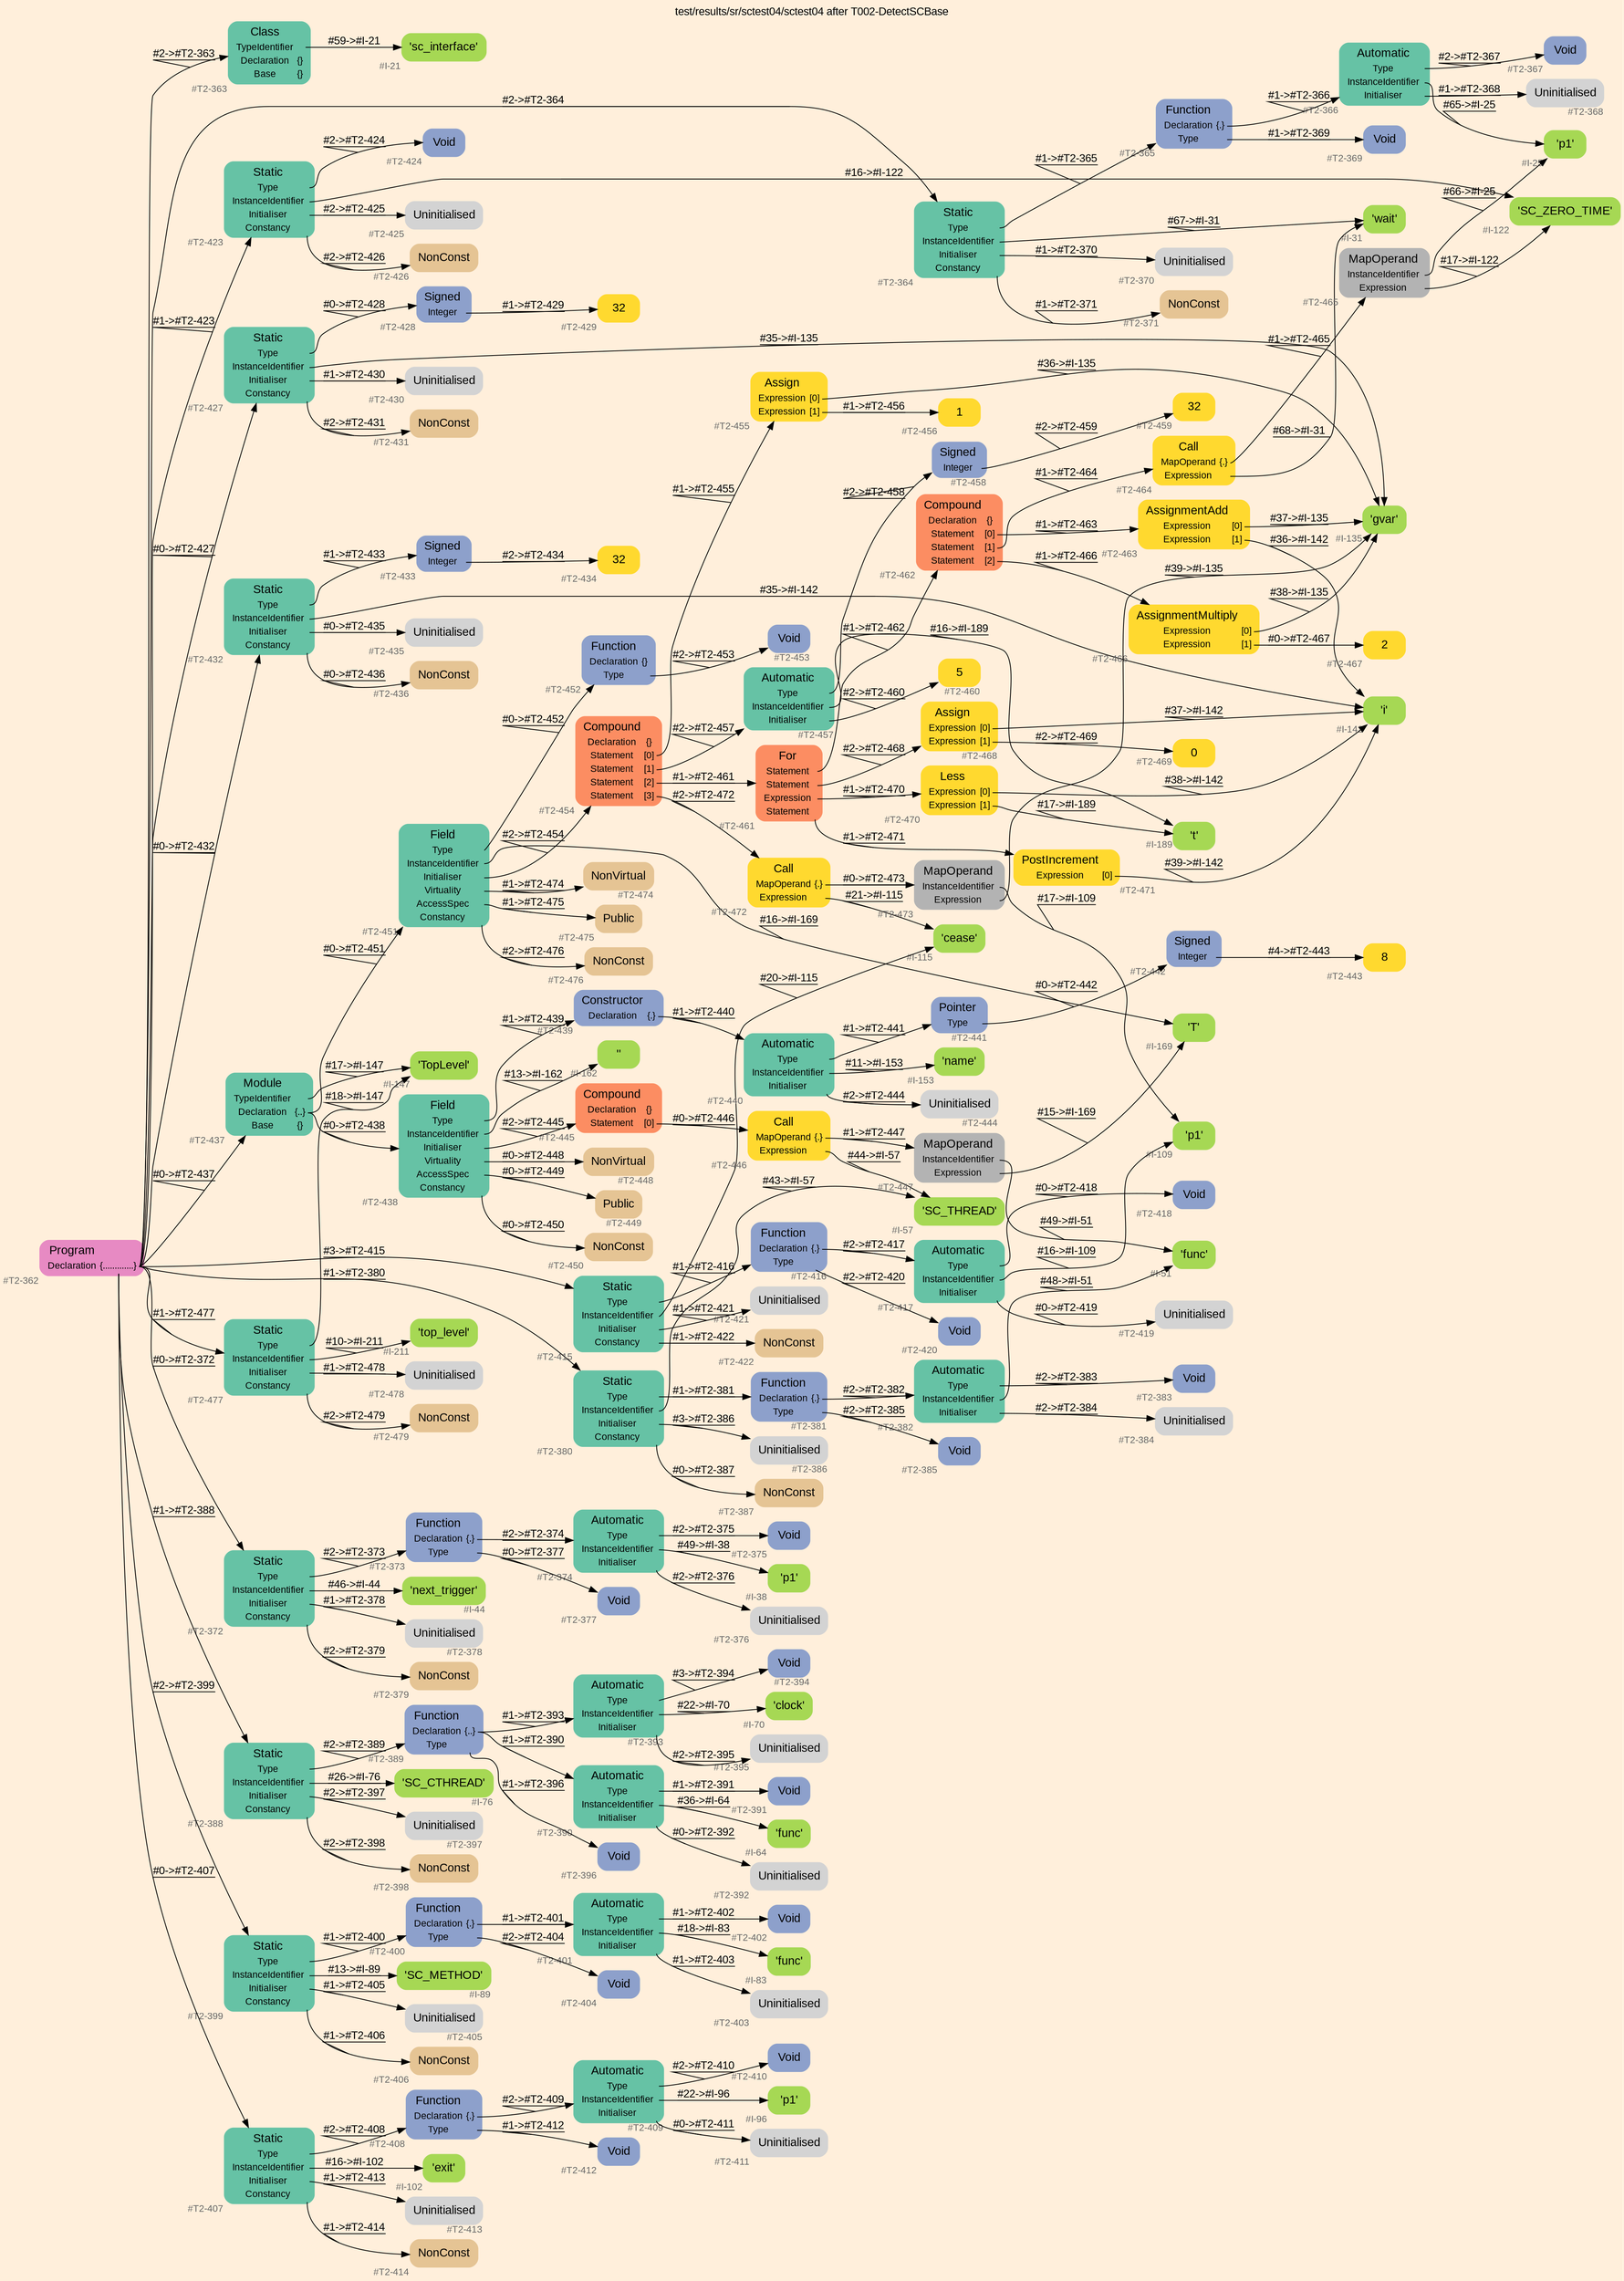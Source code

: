 digraph "test/results/sr/sctest04/sctest04 after T002-DetectSCBase" {
label = "test/results/sr/sctest04/sctest04 after T002-DetectSCBase"
labelloc = t
graph [
    rankdir = "LR"
    ranksep = 0.3
    bgcolor = antiquewhite1
    color = black
    fontcolor = black
    fontname = "Arial"
];
node [
    fontname = "Arial"
];
edge [
    fontname = "Arial"
];

// -------------------- node figure --------------------
// -------- block #T2-362 ----------
"#T2-362" [
    fillcolor = "/set28/4"
    xlabel = "#T2-362"
    fontsize = "12"
    fontcolor = grey40
    shape = "plaintext"
    label = <<TABLE BORDER="0" CELLBORDER="0" CELLSPACING="0">
     <TR><TD><FONT COLOR="black" POINT-SIZE="15">Program</FONT></TD></TR>
     <TR><TD><FONT COLOR="black" POINT-SIZE="12">Declaration</FONT></TD><TD PORT="port0"><FONT COLOR="black" POINT-SIZE="12">{.............}</FONT></TD></TR>
    </TABLE>>
    style = "rounded,filled"
];

// -------- block #T2-363 ----------
"#T2-363" [
    fillcolor = "/set28/1"
    xlabel = "#T2-363"
    fontsize = "12"
    fontcolor = grey40
    shape = "plaintext"
    label = <<TABLE BORDER="0" CELLBORDER="0" CELLSPACING="0">
     <TR><TD><FONT COLOR="black" POINT-SIZE="15">Class</FONT></TD></TR>
     <TR><TD><FONT COLOR="black" POINT-SIZE="12">TypeIdentifier</FONT></TD><TD PORT="port0"></TD></TR>
     <TR><TD><FONT COLOR="black" POINT-SIZE="12">Declaration</FONT></TD><TD PORT="port1"><FONT COLOR="black" POINT-SIZE="12">{}</FONT></TD></TR>
     <TR><TD><FONT COLOR="black" POINT-SIZE="12">Base</FONT></TD><TD PORT="port2"><FONT COLOR="black" POINT-SIZE="12">{}</FONT></TD></TR>
    </TABLE>>
    style = "rounded,filled"
];

// -------- block #I-21 ----------
"#I-21" [
    fillcolor = "/set28/5"
    xlabel = "#I-21"
    fontsize = "12"
    fontcolor = grey40
    shape = "plaintext"
    label = <<TABLE BORDER="0" CELLBORDER="0" CELLSPACING="0">
     <TR><TD><FONT COLOR="black" POINT-SIZE="15">'sc_interface'</FONT></TD></TR>
    </TABLE>>
    style = "rounded,filled"
];

// -------- block #T2-364 ----------
"#T2-364" [
    fillcolor = "/set28/1"
    xlabel = "#T2-364"
    fontsize = "12"
    fontcolor = grey40
    shape = "plaintext"
    label = <<TABLE BORDER="0" CELLBORDER="0" CELLSPACING="0">
     <TR><TD><FONT COLOR="black" POINT-SIZE="15">Static</FONT></TD></TR>
     <TR><TD><FONT COLOR="black" POINT-SIZE="12">Type</FONT></TD><TD PORT="port0"></TD></TR>
     <TR><TD><FONT COLOR="black" POINT-SIZE="12">InstanceIdentifier</FONT></TD><TD PORT="port1"></TD></TR>
     <TR><TD><FONT COLOR="black" POINT-SIZE="12">Initialiser</FONT></TD><TD PORT="port2"></TD></TR>
     <TR><TD><FONT COLOR="black" POINT-SIZE="12">Constancy</FONT></TD><TD PORT="port3"></TD></TR>
    </TABLE>>
    style = "rounded,filled"
];

// -------- block #T2-365 ----------
"#T2-365" [
    fillcolor = "/set28/3"
    xlabel = "#T2-365"
    fontsize = "12"
    fontcolor = grey40
    shape = "plaintext"
    label = <<TABLE BORDER="0" CELLBORDER="0" CELLSPACING="0">
     <TR><TD><FONT COLOR="black" POINT-SIZE="15">Function</FONT></TD></TR>
     <TR><TD><FONT COLOR="black" POINT-SIZE="12">Declaration</FONT></TD><TD PORT="port0"><FONT COLOR="black" POINT-SIZE="12">{.}</FONT></TD></TR>
     <TR><TD><FONT COLOR="black" POINT-SIZE="12">Type</FONT></TD><TD PORT="port1"></TD></TR>
    </TABLE>>
    style = "rounded,filled"
];

// -------- block #T2-366 ----------
"#T2-366" [
    fillcolor = "/set28/1"
    xlabel = "#T2-366"
    fontsize = "12"
    fontcolor = grey40
    shape = "plaintext"
    label = <<TABLE BORDER="0" CELLBORDER="0" CELLSPACING="0">
     <TR><TD><FONT COLOR="black" POINT-SIZE="15">Automatic</FONT></TD></TR>
     <TR><TD><FONT COLOR="black" POINT-SIZE="12">Type</FONT></TD><TD PORT="port0"></TD></TR>
     <TR><TD><FONT COLOR="black" POINT-SIZE="12">InstanceIdentifier</FONT></TD><TD PORT="port1"></TD></TR>
     <TR><TD><FONT COLOR="black" POINT-SIZE="12">Initialiser</FONT></TD><TD PORT="port2"></TD></TR>
    </TABLE>>
    style = "rounded,filled"
];

// -------- block #T2-367 ----------
"#T2-367" [
    fillcolor = "/set28/3"
    xlabel = "#T2-367"
    fontsize = "12"
    fontcolor = grey40
    shape = "plaintext"
    label = <<TABLE BORDER="0" CELLBORDER="0" CELLSPACING="0">
     <TR><TD><FONT COLOR="black" POINT-SIZE="15">Void</FONT></TD></TR>
    </TABLE>>
    style = "rounded,filled"
];

// -------- block #I-25 ----------
"#I-25" [
    fillcolor = "/set28/5"
    xlabel = "#I-25"
    fontsize = "12"
    fontcolor = grey40
    shape = "plaintext"
    label = <<TABLE BORDER="0" CELLBORDER="0" CELLSPACING="0">
     <TR><TD><FONT COLOR="black" POINT-SIZE="15">'p1'</FONT></TD></TR>
    </TABLE>>
    style = "rounded,filled"
];

// -------- block #T2-368 ----------
"#T2-368" [
    xlabel = "#T2-368"
    fontsize = "12"
    fontcolor = grey40
    shape = "plaintext"
    label = <<TABLE BORDER="0" CELLBORDER="0" CELLSPACING="0">
     <TR><TD><FONT COLOR="black" POINT-SIZE="15">Uninitialised</FONT></TD></TR>
    </TABLE>>
    style = "rounded,filled"
];

// -------- block #T2-369 ----------
"#T2-369" [
    fillcolor = "/set28/3"
    xlabel = "#T2-369"
    fontsize = "12"
    fontcolor = grey40
    shape = "plaintext"
    label = <<TABLE BORDER="0" CELLBORDER="0" CELLSPACING="0">
     <TR><TD><FONT COLOR="black" POINT-SIZE="15">Void</FONT></TD></TR>
    </TABLE>>
    style = "rounded,filled"
];

// -------- block #I-31 ----------
"#I-31" [
    fillcolor = "/set28/5"
    xlabel = "#I-31"
    fontsize = "12"
    fontcolor = grey40
    shape = "plaintext"
    label = <<TABLE BORDER="0" CELLBORDER="0" CELLSPACING="0">
     <TR><TD><FONT COLOR="black" POINT-SIZE="15">'wait'</FONT></TD></TR>
    </TABLE>>
    style = "rounded,filled"
];

// -------- block #T2-370 ----------
"#T2-370" [
    xlabel = "#T2-370"
    fontsize = "12"
    fontcolor = grey40
    shape = "plaintext"
    label = <<TABLE BORDER="0" CELLBORDER="0" CELLSPACING="0">
     <TR><TD><FONT COLOR="black" POINT-SIZE="15">Uninitialised</FONT></TD></TR>
    </TABLE>>
    style = "rounded,filled"
];

// -------- block #T2-371 ----------
"#T2-371" [
    fillcolor = "/set28/7"
    xlabel = "#T2-371"
    fontsize = "12"
    fontcolor = grey40
    shape = "plaintext"
    label = <<TABLE BORDER="0" CELLBORDER="0" CELLSPACING="0">
     <TR><TD><FONT COLOR="black" POINT-SIZE="15">NonConst</FONT></TD></TR>
    </TABLE>>
    style = "rounded,filled"
];

// -------- block #T2-372 ----------
"#T2-372" [
    fillcolor = "/set28/1"
    xlabel = "#T2-372"
    fontsize = "12"
    fontcolor = grey40
    shape = "plaintext"
    label = <<TABLE BORDER="0" CELLBORDER="0" CELLSPACING="0">
     <TR><TD><FONT COLOR="black" POINT-SIZE="15">Static</FONT></TD></TR>
     <TR><TD><FONT COLOR="black" POINT-SIZE="12">Type</FONT></TD><TD PORT="port0"></TD></TR>
     <TR><TD><FONT COLOR="black" POINT-SIZE="12">InstanceIdentifier</FONT></TD><TD PORT="port1"></TD></TR>
     <TR><TD><FONT COLOR="black" POINT-SIZE="12">Initialiser</FONT></TD><TD PORT="port2"></TD></TR>
     <TR><TD><FONT COLOR="black" POINT-SIZE="12">Constancy</FONT></TD><TD PORT="port3"></TD></TR>
    </TABLE>>
    style = "rounded,filled"
];

// -------- block #T2-373 ----------
"#T2-373" [
    fillcolor = "/set28/3"
    xlabel = "#T2-373"
    fontsize = "12"
    fontcolor = grey40
    shape = "plaintext"
    label = <<TABLE BORDER="0" CELLBORDER="0" CELLSPACING="0">
     <TR><TD><FONT COLOR="black" POINT-SIZE="15">Function</FONT></TD></TR>
     <TR><TD><FONT COLOR="black" POINT-SIZE="12">Declaration</FONT></TD><TD PORT="port0"><FONT COLOR="black" POINT-SIZE="12">{.}</FONT></TD></TR>
     <TR><TD><FONT COLOR="black" POINT-SIZE="12">Type</FONT></TD><TD PORT="port1"></TD></TR>
    </TABLE>>
    style = "rounded,filled"
];

// -------- block #T2-374 ----------
"#T2-374" [
    fillcolor = "/set28/1"
    xlabel = "#T2-374"
    fontsize = "12"
    fontcolor = grey40
    shape = "plaintext"
    label = <<TABLE BORDER="0" CELLBORDER="0" CELLSPACING="0">
     <TR><TD><FONT COLOR="black" POINT-SIZE="15">Automatic</FONT></TD></TR>
     <TR><TD><FONT COLOR="black" POINT-SIZE="12">Type</FONT></TD><TD PORT="port0"></TD></TR>
     <TR><TD><FONT COLOR="black" POINT-SIZE="12">InstanceIdentifier</FONT></TD><TD PORT="port1"></TD></TR>
     <TR><TD><FONT COLOR="black" POINT-SIZE="12">Initialiser</FONT></TD><TD PORT="port2"></TD></TR>
    </TABLE>>
    style = "rounded,filled"
];

// -------- block #T2-375 ----------
"#T2-375" [
    fillcolor = "/set28/3"
    xlabel = "#T2-375"
    fontsize = "12"
    fontcolor = grey40
    shape = "plaintext"
    label = <<TABLE BORDER="0" CELLBORDER="0" CELLSPACING="0">
     <TR><TD><FONT COLOR="black" POINT-SIZE="15">Void</FONT></TD></TR>
    </TABLE>>
    style = "rounded,filled"
];

// -------- block #I-38 ----------
"#I-38" [
    fillcolor = "/set28/5"
    xlabel = "#I-38"
    fontsize = "12"
    fontcolor = grey40
    shape = "plaintext"
    label = <<TABLE BORDER="0" CELLBORDER="0" CELLSPACING="0">
     <TR><TD><FONT COLOR="black" POINT-SIZE="15">'p1'</FONT></TD></TR>
    </TABLE>>
    style = "rounded,filled"
];

// -------- block #T2-376 ----------
"#T2-376" [
    xlabel = "#T2-376"
    fontsize = "12"
    fontcolor = grey40
    shape = "plaintext"
    label = <<TABLE BORDER="0" CELLBORDER="0" CELLSPACING="0">
     <TR><TD><FONT COLOR="black" POINT-SIZE="15">Uninitialised</FONT></TD></TR>
    </TABLE>>
    style = "rounded,filled"
];

// -------- block #T2-377 ----------
"#T2-377" [
    fillcolor = "/set28/3"
    xlabel = "#T2-377"
    fontsize = "12"
    fontcolor = grey40
    shape = "plaintext"
    label = <<TABLE BORDER="0" CELLBORDER="0" CELLSPACING="0">
     <TR><TD><FONT COLOR="black" POINT-SIZE="15">Void</FONT></TD></TR>
    </TABLE>>
    style = "rounded,filled"
];

// -------- block #I-44 ----------
"#I-44" [
    fillcolor = "/set28/5"
    xlabel = "#I-44"
    fontsize = "12"
    fontcolor = grey40
    shape = "plaintext"
    label = <<TABLE BORDER="0" CELLBORDER="0" CELLSPACING="0">
     <TR><TD><FONT COLOR="black" POINT-SIZE="15">'next_trigger'</FONT></TD></TR>
    </TABLE>>
    style = "rounded,filled"
];

// -------- block #T2-378 ----------
"#T2-378" [
    xlabel = "#T2-378"
    fontsize = "12"
    fontcolor = grey40
    shape = "plaintext"
    label = <<TABLE BORDER="0" CELLBORDER="0" CELLSPACING="0">
     <TR><TD><FONT COLOR="black" POINT-SIZE="15">Uninitialised</FONT></TD></TR>
    </TABLE>>
    style = "rounded,filled"
];

// -------- block #T2-379 ----------
"#T2-379" [
    fillcolor = "/set28/7"
    xlabel = "#T2-379"
    fontsize = "12"
    fontcolor = grey40
    shape = "plaintext"
    label = <<TABLE BORDER="0" CELLBORDER="0" CELLSPACING="0">
     <TR><TD><FONT COLOR="black" POINT-SIZE="15">NonConst</FONT></TD></TR>
    </TABLE>>
    style = "rounded,filled"
];

// -------- block #T2-380 ----------
"#T2-380" [
    fillcolor = "/set28/1"
    xlabel = "#T2-380"
    fontsize = "12"
    fontcolor = grey40
    shape = "plaintext"
    label = <<TABLE BORDER="0" CELLBORDER="0" CELLSPACING="0">
     <TR><TD><FONT COLOR="black" POINT-SIZE="15">Static</FONT></TD></TR>
     <TR><TD><FONT COLOR="black" POINT-SIZE="12">Type</FONT></TD><TD PORT="port0"></TD></TR>
     <TR><TD><FONT COLOR="black" POINT-SIZE="12">InstanceIdentifier</FONT></TD><TD PORT="port1"></TD></TR>
     <TR><TD><FONT COLOR="black" POINT-SIZE="12">Initialiser</FONT></TD><TD PORT="port2"></TD></TR>
     <TR><TD><FONT COLOR="black" POINT-SIZE="12">Constancy</FONT></TD><TD PORT="port3"></TD></TR>
    </TABLE>>
    style = "rounded,filled"
];

// -------- block #T2-381 ----------
"#T2-381" [
    fillcolor = "/set28/3"
    xlabel = "#T2-381"
    fontsize = "12"
    fontcolor = grey40
    shape = "plaintext"
    label = <<TABLE BORDER="0" CELLBORDER="0" CELLSPACING="0">
     <TR><TD><FONT COLOR="black" POINT-SIZE="15">Function</FONT></TD></TR>
     <TR><TD><FONT COLOR="black" POINT-SIZE="12">Declaration</FONT></TD><TD PORT="port0"><FONT COLOR="black" POINT-SIZE="12">{.}</FONT></TD></TR>
     <TR><TD><FONT COLOR="black" POINT-SIZE="12">Type</FONT></TD><TD PORT="port1"></TD></TR>
    </TABLE>>
    style = "rounded,filled"
];

// -------- block #T2-382 ----------
"#T2-382" [
    fillcolor = "/set28/1"
    xlabel = "#T2-382"
    fontsize = "12"
    fontcolor = grey40
    shape = "plaintext"
    label = <<TABLE BORDER="0" CELLBORDER="0" CELLSPACING="0">
     <TR><TD><FONT COLOR="black" POINT-SIZE="15">Automatic</FONT></TD></TR>
     <TR><TD><FONT COLOR="black" POINT-SIZE="12">Type</FONT></TD><TD PORT="port0"></TD></TR>
     <TR><TD><FONT COLOR="black" POINT-SIZE="12">InstanceIdentifier</FONT></TD><TD PORT="port1"></TD></TR>
     <TR><TD><FONT COLOR="black" POINT-SIZE="12">Initialiser</FONT></TD><TD PORT="port2"></TD></TR>
    </TABLE>>
    style = "rounded,filled"
];

// -------- block #T2-383 ----------
"#T2-383" [
    fillcolor = "/set28/3"
    xlabel = "#T2-383"
    fontsize = "12"
    fontcolor = grey40
    shape = "plaintext"
    label = <<TABLE BORDER="0" CELLBORDER="0" CELLSPACING="0">
     <TR><TD><FONT COLOR="black" POINT-SIZE="15">Void</FONT></TD></TR>
    </TABLE>>
    style = "rounded,filled"
];

// -------- block #I-51 ----------
"#I-51" [
    fillcolor = "/set28/5"
    xlabel = "#I-51"
    fontsize = "12"
    fontcolor = grey40
    shape = "plaintext"
    label = <<TABLE BORDER="0" CELLBORDER="0" CELLSPACING="0">
     <TR><TD><FONT COLOR="black" POINT-SIZE="15">'func'</FONT></TD></TR>
    </TABLE>>
    style = "rounded,filled"
];

// -------- block #T2-384 ----------
"#T2-384" [
    xlabel = "#T2-384"
    fontsize = "12"
    fontcolor = grey40
    shape = "plaintext"
    label = <<TABLE BORDER="0" CELLBORDER="0" CELLSPACING="0">
     <TR><TD><FONT COLOR="black" POINT-SIZE="15">Uninitialised</FONT></TD></TR>
    </TABLE>>
    style = "rounded,filled"
];

// -------- block #T2-385 ----------
"#T2-385" [
    fillcolor = "/set28/3"
    xlabel = "#T2-385"
    fontsize = "12"
    fontcolor = grey40
    shape = "plaintext"
    label = <<TABLE BORDER="0" CELLBORDER="0" CELLSPACING="0">
     <TR><TD><FONT COLOR="black" POINT-SIZE="15">Void</FONT></TD></TR>
    </TABLE>>
    style = "rounded,filled"
];

// -------- block #I-57 ----------
"#I-57" [
    fillcolor = "/set28/5"
    xlabel = "#I-57"
    fontsize = "12"
    fontcolor = grey40
    shape = "plaintext"
    label = <<TABLE BORDER="0" CELLBORDER="0" CELLSPACING="0">
     <TR><TD><FONT COLOR="black" POINT-SIZE="15">'SC_THREAD'</FONT></TD></TR>
    </TABLE>>
    style = "rounded,filled"
];

// -------- block #T2-386 ----------
"#T2-386" [
    xlabel = "#T2-386"
    fontsize = "12"
    fontcolor = grey40
    shape = "plaintext"
    label = <<TABLE BORDER="0" CELLBORDER="0" CELLSPACING="0">
     <TR><TD><FONT COLOR="black" POINT-SIZE="15">Uninitialised</FONT></TD></TR>
    </TABLE>>
    style = "rounded,filled"
];

// -------- block #T2-387 ----------
"#T2-387" [
    fillcolor = "/set28/7"
    xlabel = "#T2-387"
    fontsize = "12"
    fontcolor = grey40
    shape = "plaintext"
    label = <<TABLE BORDER="0" CELLBORDER="0" CELLSPACING="0">
     <TR><TD><FONT COLOR="black" POINT-SIZE="15">NonConst</FONT></TD></TR>
    </TABLE>>
    style = "rounded,filled"
];

// -------- block #T2-388 ----------
"#T2-388" [
    fillcolor = "/set28/1"
    xlabel = "#T2-388"
    fontsize = "12"
    fontcolor = grey40
    shape = "plaintext"
    label = <<TABLE BORDER="0" CELLBORDER="0" CELLSPACING="0">
     <TR><TD><FONT COLOR="black" POINT-SIZE="15">Static</FONT></TD></TR>
     <TR><TD><FONT COLOR="black" POINT-SIZE="12">Type</FONT></TD><TD PORT="port0"></TD></TR>
     <TR><TD><FONT COLOR="black" POINT-SIZE="12">InstanceIdentifier</FONT></TD><TD PORT="port1"></TD></TR>
     <TR><TD><FONT COLOR="black" POINT-SIZE="12">Initialiser</FONT></TD><TD PORT="port2"></TD></TR>
     <TR><TD><FONT COLOR="black" POINT-SIZE="12">Constancy</FONT></TD><TD PORT="port3"></TD></TR>
    </TABLE>>
    style = "rounded,filled"
];

// -------- block #T2-389 ----------
"#T2-389" [
    fillcolor = "/set28/3"
    xlabel = "#T2-389"
    fontsize = "12"
    fontcolor = grey40
    shape = "plaintext"
    label = <<TABLE BORDER="0" CELLBORDER="0" CELLSPACING="0">
     <TR><TD><FONT COLOR="black" POINT-SIZE="15">Function</FONT></TD></TR>
     <TR><TD><FONT COLOR="black" POINT-SIZE="12">Declaration</FONT></TD><TD PORT="port0"><FONT COLOR="black" POINT-SIZE="12">{..}</FONT></TD></TR>
     <TR><TD><FONT COLOR="black" POINT-SIZE="12">Type</FONT></TD><TD PORT="port1"></TD></TR>
    </TABLE>>
    style = "rounded,filled"
];

// -------- block #T2-390 ----------
"#T2-390" [
    fillcolor = "/set28/1"
    xlabel = "#T2-390"
    fontsize = "12"
    fontcolor = grey40
    shape = "plaintext"
    label = <<TABLE BORDER="0" CELLBORDER="0" CELLSPACING="0">
     <TR><TD><FONT COLOR="black" POINT-SIZE="15">Automatic</FONT></TD></TR>
     <TR><TD><FONT COLOR="black" POINT-SIZE="12">Type</FONT></TD><TD PORT="port0"></TD></TR>
     <TR><TD><FONT COLOR="black" POINT-SIZE="12">InstanceIdentifier</FONT></TD><TD PORT="port1"></TD></TR>
     <TR><TD><FONT COLOR="black" POINT-SIZE="12">Initialiser</FONT></TD><TD PORT="port2"></TD></TR>
    </TABLE>>
    style = "rounded,filled"
];

// -------- block #T2-391 ----------
"#T2-391" [
    fillcolor = "/set28/3"
    xlabel = "#T2-391"
    fontsize = "12"
    fontcolor = grey40
    shape = "plaintext"
    label = <<TABLE BORDER="0" CELLBORDER="0" CELLSPACING="0">
     <TR><TD><FONT COLOR="black" POINT-SIZE="15">Void</FONT></TD></TR>
    </TABLE>>
    style = "rounded,filled"
];

// -------- block #I-64 ----------
"#I-64" [
    fillcolor = "/set28/5"
    xlabel = "#I-64"
    fontsize = "12"
    fontcolor = grey40
    shape = "plaintext"
    label = <<TABLE BORDER="0" CELLBORDER="0" CELLSPACING="0">
     <TR><TD><FONT COLOR="black" POINT-SIZE="15">'func'</FONT></TD></TR>
    </TABLE>>
    style = "rounded,filled"
];

// -------- block #T2-392 ----------
"#T2-392" [
    xlabel = "#T2-392"
    fontsize = "12"
    fontcolor = grey40
    shape = "plaintext"
    label = <<TABLE BORDER="0" CELLBORDER="0" CELLSPACING="0">
     <TR><TD><FONT COLOR="black" POINT-SIZE="15">Uninitialised</FONT></TD></TR>
    </TABLE>>
    style = "rounded,filled"
];

// -------- block #T2-393 ----------
"#T2-393" [
    fillcolor = "/set28/1"
    xlabel = "#T2-393"
    fontsize = "12"
    fontcolor = grey40
    shape = "plaintext"
    label = <<TABLE BORDER="0" CELLBORDER="0" CELLSPACING="0">
     <TR><TD><FONT COLOR="black" POINT-SIZE="15">Automatic</FONT></TD></TR>
     <TR><TD><FONT COLOR="black" POINT-SIZE="12">Type</FONT></TD><TD PORT="port0"></TD></TR>
     <TR><TD><FONT COLOR="black" POINT-SIZE="12">InstanceIdentifier</FONT></TD><TD PORT="port1"></TD></TR>
     <TR><TD><FONT COLOR="black" POINT-SIZE="12">Initialiser</FONT></TD><TD PORT="port2"></TD></TR>
    </TABLE>>
    style = "rounded,filled"
];

// -------- block #T2-394 ----------
"#T2-394" [
    fillcolor = "/set28/3"
    xlabel = "#T2-394"
    fontsize = "12"
    fontcolor = grey40
    shape = "plaintext"
    label = <<TABLE BORDER="0" CELLBORDER="0" CELLSPACING="0">
     <TR><TD><FONT COLOR="black" POINT-SIZE="15">Void</FONT></TD></TR>
    </TABLE>>
    style = "rounded,filled"
];

// -------- block #I-70 ----------
"#I-70" [
    fillcolor = "/set28/5"
    xlabel = "#I-70"
    fontsize = "12"
    fontcolor = grey40
    shape = "plaintext"
    label = <<TABLE BORDER="0" CELLBORDER="0" CELLSPACING="0">
     <TR><TD><FONT COLOR="black" POINT-SIZE="15">'clock'</FONT></TD></TR>
    </TABLE>>
    style = "rounded,filled"
];

// -------- block #T2-395 ----------
"#T2-395" [
    xlabel = "#T2-395"
    fontsize = "12"
    fontcolor = grey40
    shape = "plaintext"
    label = <<TABLE BORDER="0" CELLBORDER="0" CELLSPACING="0">
     <TR><TD><FONT COLOR="black" POINT-SIZE="15">Uninitialised</FONT></TD></TR>
    </TABLE>>
    style = "rounded,filled"
];

// -------- block #T2-396 ----------
"#T2-396" [
    fillcolor = "/set28/3"
    xlabel = "#T2-396"
    fontsize = "12"
    fontcolor = grey40
    shape = "plaintext"
    label = <<TABLE BORDER="0" CELLBORDER="0" CELLSPACING="0">
     <TR><TD><FONT COLOR="black" POINT-SIZE="15">Void</FONT></TD></TR>
    </TABLE>>
    style = "rounded,filled"
];

// -------- block #I-76 ----------
"#I-76" [
    fillcolor = "/set28/5"
    xlabel = "#I-76"
    fontsize = "12"
    fontcolor = grey40
    shape = "plaintext"
    label = <<TABLE BORDER="0" CELLBORDER="0" CELLSPACING="0">
     <TR><TD><FONT COLOR="black" POINT-SIZE="15">'SC_CTHREAD'</FONT></TD></TR>
    </TABLE>>
    style = "rounded,filled"
];

// -------- block #T2-397 ----------
"#T2-397" [
    xlabel = "#T2-397"
    fontsize = "12"
    fontcolor = grey40
    shape = "plaintext"
    label = <<TABLE BORDER="0" CELLBORDER="0" CELLSPACING="0">
     <TR><TD><FONT COLOR="black" POINT-SIZE="15">Uninitialised</FONT></TD></TR>
    </TABLE>>
    style = "rounded,filled"
];

// -------- block #T2-398 ----------
"#T2-398" [
    fillcolor = "/set28/7"
    xlabel = "#T2-398"
    fontsize = "12"
    fontcolor = grey40
    shape = "plaintext"
    label = <<TABLE BORDER="0" CELLBORDER="0" CELLSPACING="0">
     <TR><TD><FONT COLOR="black" POINT-SIZE="15">NonConst</FONT></TD></TR>
    </TABLE>>
    style = "rounded,filled"
];

// -------- block #T2-399 ----------
"#T2-399" [
    fillcolor = "/set28/1"
    xlabel = "#T2-399"
    fontsize = "12"
    fontcolor = grey40
    shape = "plaintext"
    label = <<TABLE BORDER="0" CELLBORDER="0" CELLSPACING="0">
     <TR><TD><FONT COLOR="black" POINT-SIZE="15">Static</FONT></TD></TR>
     <TR><TD><FONT COLOR="black" POINT-SIZE="12">Type</FONT></TD><TD PORT="port0"></TD></TR>
     <TR><TD><FONT COLOR="black" POINT-SIZE="12">InstanceIdentifier</FONT></TD><TD PORT="port1"></TD></TR>
     <TR><TD><FONT COLOR="black" POINT-SIZE="12">Initialiser</FONT></TD><TD PORT="port2"></TD></TR>
     <TR><TD><FONT COLOR="black" POINT-SIZE="12">Constancy</FONT></TD><TD PORT="port3"></TD></TR>
    </TABLE>>
    style = "rounded,filled"
];

// -------- block #T2-400 ----------
"#T2-400" [
    fillcolor = "/set28/3"
    xlabel = "#T2-400"
    fontsize = "12"
    fontcolor = grey40
    shape = "plaintext"
    label = <<TABLE BORDER="0" CELLBORDER="0" CELLSPACING="0">
     <TR><TD><FONT COLOR="black" POINT-SIZE="15">Function</FONT></TD></TR>
     <TR><TD><FONT COLOR="black" POINT-SIZE="12">Declaration</FONT></TD><TD PORT="port0"><FONT COLOR="black" POINT-SIZE="12">{.}</FONT></TD></TR>
     <TR><TD><FONT COLOR="black" POINT-SIZE="12">Type</FONT></TD><TD PORT="port1"></TD></TR>
    </TABLE>>
    style = "rounded,filled"
];

// -------- block #T2-401 ----------
"#T2-401" [
    fillcolor = "/set28/1"
    xlabel = "#T2-401"
    fontsize = "12"
    fontcolor = grey40
    shape = "plaintext"
    label = <<TABLE BORDER="0" CELLBORDER="0" CELLSPACING="0">
     <TR><TD><FONT COLOR="black" POINT-SIZE="15">Automatic</FONT></TD></TR>
     <TR><TD><FONT COLOR="black" POINT-SIZE="12">Type</FONT></TD><TD PORT="port0"></TD></TR>
     <TR><TD><FONT COLOR="black" POINT-SIZE="12">InstanceIdentifier</FONT></TD><TD PORT="port1"></TD></TR>
     <TR><TD><FONT COLOR="black" POINT-SIZE="12">Initialiser</FONT></TD><TD PORT="port2"></TD></TR>
    </TABLE>>
    style = "rounded,filled"
];

// -------- block #T2-402 ----------
"#T2-402" [
    fillcolor = "/set28/3"
    xlabel = "#T2-402"
    fontsize = "12"
    fontcolor = grey40
    shape = "plaintext"
    label = <<TABLE BORDER="0" CELLBORDER="0" CELLSPACING="0">
     <TR><TD><FONT COLOR="black" POINT-SIZE="15">Void</FONT></TD></TR>
    </TABLE>>
    style = "rounded,filled"
];

// -------- block #I-83 ----------
"#I-83" [
    fillcolor = "/set28/5"
    xlabel = "#I-83"
    fontsize = "12"
    fontcolor = grey40
    shape = "plaintext"
    label = <<TABLE BORDER="0" CELLBORDER="0" CELLSPACING="0">
     <TR><TD><FONT COLOR="black" POINT-SIZE="15">'func'</FONT></TD></TR>
    </TABLE>>
    style = "rounded,filled"
];

// -------- block #T2-403 ----------
"#T2-403" [
    xlabel = "#T2-403"
    fontsize = "12"
    fontcolor = grey40
    shape = "plaintext"
    label = <<TABLE BORDER="0" CELLBORDER="0" CELLSPACING="0">
     <TR><TD><FONT COLOR="black" POINT-SIZE="15">Uninitialised</FONT></TD></TR>
    </TABLE>>
    style = "rounded,filled"
];

// -------- block #T2-404 ----------
"#T2-404" [
    fillcolor = "/set28/3"
    xlabel = "#T2-404"
    fontsize = "12"
    fontcolor = grey40
    shape = "plaintext"
    label = <<TABLE BORDER="0" CELLBORDER="0" CELLSPACING="0">
     <TR><TD><FONT COLOR="black" POINT-SIZE="15">Void</FONT></TD></TR>
    </TABLE>>
    style = "rounded,filled"
];

// -------- block #I-89 ----------
"#I-89" [
    fillcolor = "/set28/5"
    xlabel = "#I-89"
    fontsize = "12"
    fontcolor = grey40
    shape = "plaintext"
    label = <<TABLE BORDER="0" CELLBORDER="0" CELLSPACING="0">
     <TR><TD><FONT COLOR="black" POINT-SIZE="15">'SC_METHOD'</FONT></TD></TR>
    </TABLE>>
    style = "rounded,filled"
];

// -------- block #T2-405 ----------
"#T2-405" [
    xlabel = "#T2-405"
    fontsize = "12"
    fontcolor = grey40
    shape = "plaintext"
    label = <<TABLE BORDER="0" CELLBORDER="0" CELLSPACING="0">
     <TR><TD><FONT COLOR="black" POINT-SIZE="15">Uninitialised</FONT></TD></TR>
    </TABLE>>
    style = "rounded,filled"
];

// -------- block #T2-406 ----------
"#T2-406" [
    fillcolor = "/set28/7"
    xlabel = "#T2-406"
    fontsize = "12"
    fontcolor = grey40
    shape = "plaintext"
    label = <<TABLE BORDER="0" CELLBORDER="0" CELLSPACING="0">
     <TR><TD><FONT COLOR="black" POINT-SIZE="15">NonConst</FONT></TD></TR>
    </TABLE>>
    style = "rounded,filled"
];

// -------- block #T2-407 ----------
"#T2-407" [
    fillcolor = "/set28/1"
    xlabel = "#T2-407"
    fontsize = "12"
    fontcolor = grey40
    shape = "plaintext"
    label = <<TABLE BORDER="0" CELLBORDER="0" CELLSPACING="0">
     <TR><TD><FONT COLOR="black" POINT-SIZE="15">Static</FONT></TD></TR>
     <TR><TD><FONT COLOR="black" POINT-SIZE="12">Type</FONT></TD><TD PORT="port0"></TD></TR>
     <TR><TD><FONT COLOR="black" POINT-SIZE="12">InstanceIdentifier</FONT></TD><TD PORT="port1"></TD></TR>
     <TR><TD><FONT COLOR="black" POINT-SIZE="12">Initialiser</FONT></TD><TD PORT="port2"></TD></TR>
     <TR><TD><FONT COLOR="black" POINT-SIZE="12">Constancy</FONT></TD><TD PORT="port3"></TD></TR>
    </TABLE>>
    style = "rounded,filled"
];

// -------- block #T2-408 ----------
"#T2-408" [
    fillcolor = "/set28/3"
    xlabel = "#T2-408"
    fontsize = "12"
    fontcolor = grey40
    shape = "plaintext"
    label = <<TABLE BORDER="0" CELLBORDER="0" CELLSPACING="0">
     <TR><TD><FONT COLOR="black" POINT-SIZE="15">Function</FONT></TD></TR>
     <TR><TD><FONT COLOR="black" POINT-SIZE="12">Declaration</FONT></TD><TD PORT="port0"><FONT COLOR="black" POINT-SIZE="12">{.}</FONT></TD></TR>
     <TR><TD><FONT COLOR="black" POINT-SIZE="12">Type</FONT></TD><TD PORT="port1"></TD></TR>
    </TABLE>>
    style = "rounded,filled"
];

// -------- block #T2-409 ----------
"#T2-409" [
    fillcolor = "/set28/1"
    xlabel = "#T2-409"
    fontsize = "12"
    fontcolor = grey40
    shape = "plaintext"
    label = <<TABLE BORDER="0" CELLBORDER="0" CELLSPACING="0">
     <TR><TD><FONT COLOR="black" POINT-SIZE="15">Automatic</FONT></TD></TR>
     <TR><TD><FONT COLOR="black" POINT-SIZE="12">Type</FONT></TD><TD PORT="port0"></TD></TR>
     <TR><TD><FONT COLOR="black" POINT-SIZE="12">InstanceIdentifier</FONT></TD><TD PORT="port1"></TD></TR>
     <TR><TD><FONT COLOR="black" POINT-SIZE="12">Initialiser</FONT></TD><TD PORT="port2"></TD></TR>
    </TABLE>>
    style = "rounded,filled"
];

// -------- block #T2-410 ----------
"#T2-410" [
    fillcolor = "/set28/3"
    xlabel = "#T2-410"
    fontsize = "12"
    fontcolor = grey40
    shape = "plaintext"
    label = <<TABLE BORDER="0" CELLBORDER="0" CELLSPACING="0">
     <TR><TD><FONT COLOR="black" POINT-SIZE="15">Void</FONT></TD></TR>
    </TABLE>>
    style = "rounded,filled"
];

// -------- block #I-96 ----------
"#I-96" [
    fillcolor = "/set28/5"
    xlabel = "#I-96"
    fontsize = "12"
    fontcolor = grey40
    shape = "plaintext"
    label = <<TABLE BORDER="0" CELLBORDER="0" CELLSPACING="0">
     <TR><TD><FONT COLOR="black" POINT-SIZE="15">'p1'</FONT></TD></TR>
    </TABLE>>
    style = "rounded,filled"
];

// -------- block #T2-411 ----------
"#T2-411" [
    xlabel = "#T2-411"
    fontsize = "12"
    fontcolor = grey40
    shape = "plaintext"
    label = <<TABLE BORDER="0" CELLBORDER="0" CELLSPACING="0">
     <TR><TD><FONT COLOR="black" POINT-SIZE="15">Uninitialised</FONT></TD></TR>
    </TABLE>>
    style = "rounded,filled"
];

// -------- block #T2-412 ----------
"#T2-412" [
    fillcolor = "/set28/3"
    xlabel = "#T2-412"
    fontsize = "12"
    fontcolor = grey40
    shape = "plaintext"
    label = <<TABLE BORDER="0" CELLBORDER="0" CELLSPACING="0">
     <TR><TD><FONT COLOR="black" POINT-SIZE="15">Void</FONT></TD></TR>
    </TABLE>>
    style = "rounded,filled"
];

// -------- block #I-102 ----------
"#I-102" [
    fillcolor = "/set28/5"
    xlabel = "#I-102"
    fontsize = "12"
    fontcolor = grey40
    shape = "plaintext"
    label = <<TABLE BORDER="0" CELLBORDER="0" CELLSPACING="0">
     <TR><TD><FONT COLOR="black" POINT-SIZE="15">'exit'</FONT></TD></TR>
    </TABLE>>
    style = "rounded,filled"
];

// -------- block #T2-413 ----------
"#T2-413" [
    xlabel = "#T2-413"
    fontsize = "12"
    fontcolor = grey40
    shape = "plaintext"
    label = <<TABLE BORDER="0" CELLBORDER="0" CELLSPACING="0">
     <TR><TD><FONT COLOR="black" POINT-SIZE="15">Uninitialised</FONT></TD></TR>
    </TABLE>>
    style = "rounded,filled"
];

// -------- block #T2-414 ----------
"#T2-414" [
    fillcolor = "/set28/7"
    xlabel = "#T2-414"
    fontsize = "12"
    fontcolor = grey40
    shape = "plaintext"
    label = <<TABLE BORDER="0" CELLBORDER="0" CELLSPACING="0">
     <TR><TD><FONT COLOR="black" POINT-SIZE="15">NonConst</FONT></TD></TR>
    </TABLE>>
    style = "rounded,filled"
];

// -------- block #T2-415 ----------
"#T2-415" [
    fillcolor = "/set28/1"
    xlabel = "#T2-415"
    fontsize = "12"
    fontcolor = grey40
    shape = "plaintext"
    label = <<TABLE BORDER="0" CELLBORDER="0" CELLSPACING="0">
     <TR><TD><FONT COLOR="black" POINT-SIZE="15">Static</FONT></TD></TR>
     <TR><TD><FONT COLOR="black" POINT-SIZE="12">Type</FONT></TD><TD PORT="port0"></TD></TR>
     <TR><TD><FONT COLOR="black" POINT-SIZE="12">InstanceIdentifier</FONT></TD><TD PORT="port1"></TD></TR>
     <TR><TD><FONT COLOR="black" POINT-SIZE="12">Initialiser</FONT></TD><TD PORT="port2"></TD></TR>
     <TR><TD><FONT COLOR="black" POINT-SIZE="12">Constancy</FONT></TD><TD PORT="port3"></TD></TR>
    </TABLE>>
    style = "rounded,filled"
];

// -------- block #T2-416 ----------
"#T2-416" [
    fillcolor = "/set28/3"
    xlabel = "#T2-416"
    fontsize = "12"
    fontcolor = grey40
    shape = "plaintext"
    label = <<TABLE BORDER="0" CELLBORDER="0" CELLSPACING="0">
     <TR><TD><FONT COLOR="black" POINT-SIZE="15">Function</FONT></TD></TR>
     <TR><TD><FONT COLOR="black" POINT-SIZE="12">Declaration</FONT></TD><TD PORT="port0"><FONT COLOR="black" POINT-SIZE="12">{.}</FONT></TD></TR>
     <TR><TD><FONT COLOR="black" POINT-SIZE="12">Type</FONT></TD><TD PORT="port1"></TD></TR>
    </TABLE>>
    style = "rounded,filled"
];

// -------- block #T2-417 ----------
"#T2-417" [
    fillcolor = "/set28/1"
    xlabel = "#T2-417"
    fontsize = "12"
    fontcolor = grey40
    shape = "plaintext"
    label = <<TABLE BORDER="0" CELLBORDER="0" CELLSPACING="0">
     <TR><TD><FONT COLOR="black" POINT-SIZE="15">Automatic</FONT></TD></TR>
     <TR><TD><FONT COLOR="black" POINT-SIZE="12">Type</FONT></TD><TD PORT="port0"></TD></TR>
     <TR><TD><FONT COLOR="black" POINT-SIZE="12">InstanceIdentifier</FONT></TD><TD PORT="port1"></TD></TR>
     <TR><TD><FONT COLOR="black" POINT-SIZE="12">Initialiser</FONT></TD><TD PORT="port2"></TD></TR>
    </TABLE>>
    style = "rounded,filled"
];

// -------- block #T2-418 ----------
"#T2-418" [
    fillcolor = "/set28/3"
    xlabel = "#T2-418"
    fontsize = "12"
    fontcolor = grey40
    shape = "plaintext"
    label = <<TABLE BORDER="0" CELLBORDER="0" CELLSPACING="0">
     <TR><TD><FONT COLOR="black" POINT-SIZE="15">Void</FONT></TD></TR>
    </TABLE>>
    style = "rounded,filled"
];

// -------- block #I-109 ----------
"#I-109" [
    fillcolor = "/set28/5"
    xlabel = "#I-109"
    fontsize = "12"
    fontcolor = grey40
    shape = "plaintext"
    label = <<TABLE BORDER="0" CELLBORDER="0" CELLSPACING="0">
     <TR><TD><FONT COLOR="black" POINT-SIZE="15">'p1'</FONT></TD></TR>
    </TABLE>>
    style = "rounded,filled"
];

// -------- block #T2-419 ----------
"#T2-419" [
    xlabel = "#T2-419"
    fontsize = "12"
    fontcolor = grey40
    shape = "plaintext"
    label = <<TABLE BORDER="0" CELLBORDER="0" CELLSPACING="0">
     <TR><TD><FONT COLOR="black" POINT-SIZE="15">Uninitialised</FONT></TD></TR>
    </TABLE>>
    style = "rounded,filled"
];

// -------- block #T2-420 ----------
"#T2-420" [
    fillcolor = "/set28/3"
    xlabel = "#T2-420"
    fontsize = "12"
    fontcolor = grey40
    shape = "plaintext"
    label = <<TABLE BORDER="0" CELLBORDER="0" CELLSPACING="0">
     <TR><TD><FONT COLOR="black" POINT-SIZE="15">Void</FONT></TD></TR>
    </TABLE>>
    style = "rounded,filled"
];

// -------- block #I-115 ----------
"#I-115" [
    fillcolor = "/set28/5"
    xlabel = "#I-115"
    fontsize = "12"
    fontcolor = grey40
    shape = "plaintext"
    label = <<TABLE BORDER="0" CELLBORDER="0" CELLSPACING="0">
     <TR><TD><FONT COLOR="black" POINT-SIZE="15">'cease'</FONT></TD></TR>
    </TABLE>>
    style = "rounded,filled"
];

// -------- block #T2-421 ----------
"#T2-421" [
    xlabel = "#T2-421"
    fontsize = "12"
    fontcolor = grey40
    shape = "plaintext"
    label = <<TABLE BORDER="0" CELLBORDER="0" CELLSPACING="0">
     <TR><TD><FONT COLOR="black" POINT-SIZE="15">Uninitialised</FONT></TD></TR>
    </TABLE>>
    style = "rounded,filled"
];

// -------- block #T2-422 ----------
"#T2-422" [
    fillcolor = "/set28/7"
    xlabel = "#T2-422"
    fontsize = "12"
    fontcolor = grey40
    shape = "plaintext"
    label = <<TABLE BORDER="0" CELLBORDER="0" CELLSPACING="0">
     <TR><TD><FONT COLOR="black" POINT-SIZE="15">NonConst</FONT></TD></TR>
    </TABLE>>
    style = "rounded,filled"
];

// -------- block #T2-423 ----------
"#T2-423" [
    fillcolor = "/set28/1"
    xlabel = "#T2-423"
    fontsize = "12"
    fontcolor = grey40
    shape = "plaintext"
    label = <<TABLE BORDER="0" CELLBORDER="0" CELLSPACING="0">
     <TR><TD><FONT COLOR="black" POINT-SIZE="15">Static</FONT></TD></TR>
     <TR><TD><FONT COLOR="black" POINT-SIZE="12">Type</FONT></TD><TD PORT="port0"></TD></TR>
     <TR><TD><FONT COLOR="black" POINT-SIZE="12">InstanceIdentifier</FONT></TD><TD PORT="port1"></TD></TR>
     <TR><TD><FONT COLOR="black" POINT-SIZE="12">Initialiser</FONT></TD><TD PORT="port2"></TD></TR>
     <TR><TD><FONT COLOR="black" POINT-SIZE="12">Constancy</FONT></TD><TD PORT="port3"></TD></TR>
    </TABLE>>
    style = "rounded,filled"
];

// -------- block #T2-424 ----------
"#T2-424" [
    fillcolor = "/set28/3"
    xlabel = "#T2-424"
    fontsize = "12"
    fontcolor = grey40
    shape = "plaintext"
    label = <<TABLE BORDER="0" CELLBORDER="0" CELLSPACING="0">
     <TR><TD><FONT COLOR="black" POINT-SIZE="15">Void</FONT></TD></TR>
    </TABLE>>
    style = "rounded,filled"
];

// -------- block #I-122 ----------
"#I-122" [
    fillcolor = "/set28/5"
    xlabel = "#I-122"
    fontsize = "12"
    fontcolor = grey40
    shape = "plaintext"
    label = <<TABLE BORDER="0" CELLBORDER="0" CELLSPACING="0">
     <TR><TD><FONT COLOR="black" POINT-SIZE="15">'SC_ZERO_TIME'</FONT></TD></TR>
    </TABLE>>
    style = "rounded,filled"
];

// -------- block #T2-425 ----------
"#T2-425" [
    xlabel = "#T2-425"
    fontsize = "12"
    fontcolor = grey40
    shape = "plaintext"
    label = <<TABLE BORDER="0" CELLBORDER="0" CELLSPACING="0">
     <TR><TD><FONT COLOR="black" POINT-SIZE="15">Uninitialised</FONT></TD></TR>
    </TABLE>>
    style = "rounded,filled"
];

// -------- block #T2-426 ----------
"#T2-426" [
    fillcolor = "/set28/7"
    xlabel = "#T2-426"
    fontsize = "12"
    fontcolor = grey40
    shape = "plaintext"
    label = <<TABLE BORDER="0" CELLBORDER="0" CELLSPACING="0">
     <TR><TD><FONT COLOR="black" POINT-SIZE="15">NonConst</FONT></TD></TR>
    </TABLE>>
    style = "rounded,filled"
];

// -------- block #T2-427 ----------
"#T2-427" [
    fillcolor = "/set28/1"
    xlabel = "#T2-427"
    fontsize = "12"
    fontcolor = grey40
    shape = "plaintext"
    label = <<TABLE BORDER="0" CELLBORDER="0" CELLSPACING="0">
     <TR><TD><FONT COLOR="black" POINT-SIZE="15">Static</FONT></TD></TR>
     <TR><TD><FONT COLOR="black" POINT-SIZE="12">Type</FONT></TD><TD PORT="port0"></TD></TR>
     <TR><TD><FONT COLOR="black" POINT-SIZE="12">InstanceIdentifier</FONT></TD><TD PORT="port1"></TD></TR>
     <TR><TD><FONT COLOR="black" POINT-SIZE="12">Initialiser</FONT></TD><TD PORT="port2"></TD></TR>
     <TR><TD><FONT COLOR="black" POINT-SIZE="12">Constancy</FONT></TD><TD PORT="port3"></TD></TR>
    </TABLE>>
    style = "rounded,filled"
];

// -------- block #T2-428 ----------
"#T2-428" [
    fillcolor = "/set28/3"
    xlabel = "#T2-428"
    fontsize = "12"
    fontcolor = grey40
    shape = "plaintext"
    label = <<TABLE BORDER="0" CELLBORDER="0" CELLSPACING="0">
     <TR><TD><FONT COLOR="black" POINT-SIZE="15">Signed</FONT></TD></TR>
     <TR><TD><FONT COLOR="black" POINT-SIZE="12">Integer</FONT></TD><TD PORT="port0"></TD></TR>
    </TABLE>>
    style = "rounded,filled"
];

// -------- block #T2-429 ----------
"#T2-429" [
    fillcolor = "/set28/6"
    xlabel = "#T2-429"
    fontsize = "12"
    fontcolor = grey40
    shape = "plaintext"
    label = <<TABLE BORDER="0" CELLBORDER="0" CELLSPACING="0">
     <TR><TD><FONT COLOR="black" POINT-SIZE="15">32</FONT></TD></TR>
    </TABLE>>
    style = "rounded,filled"
];

// -------- block #I-135 ----------
"#I-135" [
    fillcolor = "/set28/5"
    xlabel = "#I-135"
    fontsize = "12"
    fontcolor = grey40
    shape = "plaintext"
    label = <<TABLE BORDER="0" CELLBORDER="0" CELLSPACING="0">
     <TR><TD><FONT COLOR="black" POINT-SIZE="15">'gvar'</FONT></TD></TR>
    </TABLE>>
    style = "rounded,filled"
];

// -------- block #T2-430 ----------
"#T2-430" [
    xlabel = "#T2-430"
    fontsize = "12"
    fontcolor = grey40
    shape = "plaintext"
    label = <<TABLE BORDER="0" CELLBORDER="0" CELLSPACING="0">
     <TR><TD><FONT COLOR="black" POINT-SIZE="15">Uninitialised</FONT></TD></TR>
    </TABLE>>
    style = "rounded,filled"
];

// -------- block #T2-431 ----------
"#T2-431" [
    fillcolor = "/set28/7"
    xlabel = "#T2-431"
    fontsize = "12"
    fontcolor = grey40
    shape = "plaintext"
    label = <<TABLE BORDER="0" CELLBORDER="0" CELLSPACING="0">
     <TR><TD><FONT COLOR="black" POINT-SIZE="15">NonConst</FONT></TD></TR>
    </TABLE>>
    style = "rounded,filled"
];

// -------- block #T2-432 ----------
"#T2-432" [
    fillcolor = "/set28/1"
    xlabel = "#T2-432"
    fontsize = "12"
    fontcolor = grey40
    shape = "plaintext"
    label = <<TABLE BORDER="0" CELLBORDER="0" CELLSPACING="0">
     <TR><TD><FONT COLOR="black" POINT-SIZE="15">Static</FONT></TD></TR>
     <TR><TD><FONT COLOR="black" POINT-SIZE="12">Type</FONT></TD><TD PORT="port0"></TD></TR>
     <TR><TD><FONT COLOR="black" POINT-SIZE="12">InstanceIdentifier</FONT></TD><TD PORT="port1"></TD></TR>
     <TR><TD><FONT COLOR="black" POINT-SIZE="12">Initialiser</FONT></TD><TD PORT="port2"></TD></TR>
     <TR><TD><FONT COLOR="black" POINT-SIZE="12">Constancy</FONT></TD><TD PORT="port3"></TD></TR>
    </TABLE>>
    style = "rounded,filled"
];

// -------- block #T2-433 ----------
"#T2-433" [
    fillcolor = "/set28/3"
    xlabel = "#T2-433"
    fontsize = "12"
    fontcolor = grey40
    shape = "plaintext"
    label = <<TABLE BORDER="0" CELLBORDER="0" CELLSPACING="0">
     <TR><TD><FONT COLOR="black" POINT-SIZE="15">Signed</FONT></TD></TR>
     <TR><TD><FONT COLOR="black" POINT-SIZE="12">Integer</FONT></TD><TD PORT="port0"></TD></TR>
    </TABLE>>
    style = "rounded,filled"
];

// -------- block #T2-434 ----------
"#T2-434" [
    fillcolor = "/set28/6"
    xlabel = "#T2-434"
    fontsize = "12"
    fontcolor = grey40
    shape = "plaintext"
    label = <<TABLE BORDER="0" CELLBORDER="0" CELLSPACING="0">
     <TR><TD><FONT COLOR="black" POINT-SIZE="15">32</FONT></TD></TR>
    </TABLE>>
    style = "rounded,filled"
];

// -------- block #I-142 ----------
"#I-142" [
    fillcolor = "/set28/5"
    xlabel = "#I-142"
    fontsize = "12"
    fontcolor = grey40
    shape = "plaintext"
    label = <<TABLE BORDER="0" CELLBORDER="0" CELLSPACING="0">
     <TR><TD><FONT COLOR="black" POINT-SIZE="15">'i'</FONT></TD></TR>
    </TABLE>>
    style = "rounded,filled"
];

// -------- block #T2-435 ----------
"#T2-435" [
    xlabel = "#T2-435"
    fontsize = "12"
    fontcolor = grey40
    shape = "plaintext"
    label = <<TABLE BORDER="0" CELLBORDER="0" CELLSPACING="0">
     <TR><TD><FONT COLOR="black" POINT-SIZE="15">Uninitialised</FONT></TD></TR>
    </TABLE>>
    style = "rounded,filled"
];

// -------- block #T2-436 ----------
"#T2-436" [
    fillcolor = "/set28/7"
    xlabel = "#T2-436"
    fontsize = "12"
    fontcolor = grey40
    shape = "plaintext"
    label = <<TABLE BORDER="0" CELLBORDER="0" CELLSPACING="0">
     <TR><TD><FONT COLOR="black" POINT-SIZE="15">NonConst</FONT></TD></TR>
    </TABLE>>
    style = "rounded,filled"
];

// -------- block #T2-437 ----------
"#T2-437" [
    fillcolor = "/set28/1"
    xlabel = "#T2-437"
    fontsize = "12"
    fontcolor = grey40
    shape = "plaintext"
    label = <<TABLE BORDER="0" CELLBORDER="0" CELLSPACING="0">
     <TR><TD><FONT COLOR="black" POINT-SIZE="15">Module</FONT></TD></TR>
     <TR><TD><FONT COLOR="black" POINT-SIZE="12">TypeIdentifier</FONT></TD><TD PORT="port0"></TD></TR>
     <TR><TD><FONT COLOR="black" POINT-SIZE="12">Declaration</FONT></TD><TD PORT="port1"><FONT COLOR="black" POINT-SIZE="12">{..}</FONT></TD></TR>
     <TR><TD><FONT COLOR="black" POINT-SIZE="12">Base</FONT></TD><TD PORT="port2"><FONT COLOR="black" POINT-SIZE="12">{}</FONT></TD></TR>
    </TABLE>>
    style = "rounded,filled"
];

// -------- block #I-147 ----------
"#I-147" [
    fillcolor = "/set28/5"
    xlabel = "#I-147"
    fontsize = "12"
    fontcolor = grey40
    shape = "plaintext"
    label = <<TABLE BORDER="0" CELLBORDER="0" CELLSPACING="0">
     <TR><TD><FONT COLOR="black" POINT-SIZE="15">'TopLevel'</FONT></TD></TR>
    </TABLE>>
    style = "rounded,filled"
];

// -------- block #T2-438 ----------
"#T2-438" [
    fillcolor = "/set28/1"
    xlabel = "#T2-438"
    fontsize = "12"
    fontcolor = grey40
    shape = "plaintext"
    label = <<TABLE BORDER="0" CELLBORDER="0" CELLSPACING="0">
     <TR><TD><FONT COLOR="black" POINT-SIZE="15">Field</FONT></TD></TR>
     <TR><TD><FONT COLOR="black" POINT-SIZE="12">Type</FONT></TD><TD PORT="port0"></TD></TR>
     <TR><TD><FONT COLOR="black" POINT-SIZE="12">InstanceIdentifier</FONT></TD><TD PORT="port1"></TD></TR>
     <TR><TD><FONT COLOR="black" POINT-SIZE="12">Initialiser</FONT></TD><TD PORT="port2"></TD></TR>
     <TR><TD><FONT COLOR="black" POINT-SIZE="12">Virtuality</FONT></TD><TD PORT="port3"></TD></TR>
     <TR><TD><FONT COLOR="black" POINT-SIZE="12">AccessSpec</FONT></TD><TD PORT="port4"></TD></TR>
     <TR><TD><FONT COLOR="black" POINT-SIZE="12">Constancy</FONT></TD><TD PORT="port5"></TD></TR>
    </TABLE>>
    style = "rounded,filled"
];

// -------- block #T2-439 ----------
"#T2-439" [
    fillcolor = "/set28/3"
    xlabel = "#T2-439"
    fontsize = "12"
    fontcolor = grey40
    shape = "plaintext"
    label = <<TABLE BORDER="0" CELLBORDER="0" CELLSPACING="0">
     <TR><TD><FONT COLOR="black" POINT-SIZE="15">Constructor</FONT></TD></TR>
     <TR><TD><FONT COLOR="black" POINT-SIZE="12">Declaration</FONT></TD><TD PORT="port0"><FONT COLOR="black" POINT-SIZE="12">{.}</FONT></TD></TR>
    </TABLE>>
    style = "rounded,filled"
];

// -------- block #T2-440 ----------
"#T2-440" [
    fillcolor = "/set28/1"
    xlabel = "#T2-440"
    fontsize = "12"
    fontcolor = grey40
    shape = "plaintext"
    label = <<TABLE BORDER="0" CELLBORDER="0" CELLSPACING="0">
     <TR><TD><FONT COLOR="black" POINT-SIZE="15">Automatic</FONT></TD></TR>
     <TR><TD><FONT COLOR="black" POINT-SIZE="12">Type</FONT></TD><TD PORT="port0"></TD></TR>
     <TR><TD><FONT COLOR="black" POINT-SIZE="12">InstanceIdentifier</FONT></TD><TD PORT="port1"></TD></TR>
     <TR><TD><FONT COLOR="black" POINT-SIZE="12">Initialiser</FONT></TD><TD PORT="port2"></TD></TR>
    </TABLE>>
    style = "rounded,filled"
];

// -------- block #T2-441 ----------
"#T2-441" [
    fillcolor = "/set28/3"
    xlabel = "#T2-441"
    fontsize = "12"
    fontcolor = grey40
    shape = "plaintext"
    label = <<TABLE BORDER="0" CELLBORDER="0" CELLSPACING="0">
     <TR><TD><FONT COLOR="black" POINT-SIZE="15">Pointer</FONT></TD></TR>
     <TR><TD><FONT COLOR="black" POINT-SIZE="12">Type</FONT></TD><TD PORT="port0"></TD></TR>
    </TABLE>>
    style = "rounded,filled"
];

// -------- block #T2-442 ----------
"#T2-442" [
    fillcolor = "/set28/3"
    xlabel = "#T2-442"
    fontsize = "12"
    fontcolor = grey40
    shape = "plaintext"
    label = <<TABLE BORDER="0" CELLBORDER="0" CELLSPACING="0">
     <TR><TD><FONT COLOR="black" POINT-SIZE="15">Signed</FONT></TD></TR>
     <TR><TD><FONT COLOR="black" POINT-SIZE="12">Integer</FONT></TD><TD PORT="port0"></TD></TR>
    </TABLE>>
    style = "rounded,filled"
];

// -------- block #T2-443 ----------
"#T2-443" [
    fillcolor = "/set28/6"
    xlabel = "#T2-443"
    fontsize = "12"
    fontcolor = grey40
    shape = "plaintext"
    label = <<TABLE BORDER="0" CELLBORDER="0" CELLSPACING="0">
     <TR><TD><FONT COLOR="black" POINT-SIZE="15">8</FONT></TD></TR>
    </TABLE>>
    style = "rounded,filled"
];

// -------- block #I-153 ----------
"#I-153" [
    fillcolor = "/set28/5"
    xlabel = "#I-153"
    fontsize = "12"
    fontcolor = grey40
    shape = "plaintext"
    label = <<TABLE BORDER="0" CELLBORDER="0" CELLSPACING="0">
     <TR><TD><FONT COLOR="black" POINT-SIZE="15">'name'</FONT></TD></TR>
    </TABLE>>
    style = "rounded,filled"
];

// -------- block #T2-444 ----------
"#T2-444" [
    xlabel = "#T2-444"
    fontsize = "12"
    fontcolor = grey40
    shape = "plaintext"
    label = <<TABLE BORDER="0" CELLBORDER="0" CELLSPACING="0">
     <TR><TD><FONT COLOR="black" POINT-SIZE="15">Uninitialised</FONT></TD></TR>
    </TABLE>>
    style = "rounded,filled"
];

// -------- block #I-162 ----------
"#I-162" [
    fillcolor = "/set28/5"
    xlabel = "#I-162"
    fontsize = "12"
    fontcolor = grey40
    shape = "plaintext"
    label = <<TABLE BORDER="0" CELLBORDER="0" CELLSPACING="0">
     <TR><TD><FONT COLOR="black" POINT-SIZE="15">''</FONT></TD></TR>
    </TABLE>>
    style = "rounded,filled"
];

// -------- block #T2-445 ----------
"#T2-445" [
    fillcolor = "/set28/2"
    xlabel = "#T2-445"
    fontsize = "12"
    fontcolor = grey40
    shape = "plaintext"
    label = <<TABLE BORDER="0" CELLBORDER="0" CELLSPACING="0">
     <TR><TD><FONT COLOR="black" POINT-SIZE="15">Compound</FONT></TD></TR>
     <TR><TD><FONT COLOR="black" POINT-SIZE="12">Declaration</FONT></TD><TD PORT="port0"><FONT COLOR="black" POINT-SIZE="12">{}</FONT></TD></TR>
     <TR><TD><FONT COLOR="black" POINT-SIZE="12">Statement</FONT></TD><TD PORT="port1"><FONT COLOR="black" POINT-SIZE="12">[0]</FONT></TD></TR>
    </TABLE>>
    style = "rounded,filled"
];

// -------- block #T2-446 ----------
"#T2-446" [
    fillcolor = "/set28/6"
    xlabel = "#T2-446"
    fontsize = "12"
    fontcolor = grey40
    shape = "plaintext"
    label = <<TABLE BORDER="0" CELLBORDER="0" CELLSPACING="0">
     <TR><TD><FONT COLOR="black" POINT-SIZE="15">Call</FONT></TD></TR>
     <TR><TD><FONT COLOR="black" POINT-SIZE="12">MapOperand</FONT></TD><TD PORT="port0"><FONT COLOR="black" POINT-SIZE="12">{.}</FONT></TD></TR>
     <TR><TD><FONT COLOR="black" POINT-SIZE="12">Expression</FONT></TD><TD PORT="port1"></TD></TR>
    </TABLE>>
    style = "rounded,filled"
];

// -------- block #T2-447 ----------
"#T2-447" [
    fillcolor = "/set28/8"
    xlabel = "#T2-447"
    fontsize = "12"
    fontcolor = grey40
    shape = "plaintext"
    label = <<TABLE BORDER="0" CELLBORDER="0" CELLSPACING="0">
     <TR><TD><FONT COLOR="black" POINT-SIZE="15">MapOperand</FONT></TD></TR>
     <TR><TD><FONT COLOR="black" POINT-SIZE="12">InstanceIdentifier</FONT></TD><TD PORT="port0"></TD></TR>
     <TR><TD><FONT COLOR="black" POINT-SIZE="12">Expression</FONT></TD><TD PORT="port1"></TD></TR>
    </TABLE>>
    style = "rounded,filled"
];

// -------- block #I-169 ----------
"#I-169" [
    fillcolor = "/set28/5"
    xlabel = "#I-169"
    fontsize = "12"
    fontcolor = grey40
    shape = "plaintext"
    label = <<TABLE BORDER="0" CELLBORDER="0" CELLSPACING="0">
     <TR><TD><FONT COLOR="black" POINT-SIZE="15">'T'</FONT></TD></TR>
    </TABLE>>
    style = "rounded,filled"
];

// -------- block #T2-448 ----------
"#T2-448" [
    fillcolor = "/set28/7"
    xlabel = "#T2-448"
    fontsize = "12"
    fontcolor = grey40
    shape = "plaintext"
    label = <<TABLE BORDER="0" CELLBORDER="0" CELLSPACING="0">
     <TR><TD><FONT COLOR="black" POINT-SIZE="15">NonVirtual</FONT></TD></TR>
    </TABLE>>
    style = "rounded,filled"
];

// -------- block #T2-449 ----------
"#T2-449" [
    fillcolor = "/set28/7"
    xlabel = "#T2-449"
    fontsize = "12"
    fontcolor = grey40
    shape = "plaintext"
    label = <<TABLE BORDER="0" CELLBORDER="0" CELLSPACING="0">
     <TR><TD><FONT COLOR="black" POINT-SIZE="15">Public</FONT></TD></TR>
    </TABLE>>
    style = "rounded,filled"
];

// -------- block #T2-450 ----------
"#T2-450" [
    fillcolor = "/set28/7"
    xlabel = "#T2-450"
    fontsize = "12"
    fontcolor = grey40
    shape = "plaintext"
    label = <<TABLE BORDER="0" CELLBORDER="0" CELLSPACING="0">
     <TR><TD><FONT COLOR="black" POINT-SIZE="15">NonConst</FONT></TD></TR>
    </TABLE>>
    style = "rounded,filled"
];

// -------- block #T2-451 ----------
"#T2-451" [
    fillcolor = "/set28/1"
    xlabel = "#T2-451"
    fontsize = "12"
    fontcolor = grey40
    shape = "plaintext"
    label = <<TABLE BORDER="0" CELLBORDER="0" CELLSPACING="0">
     <TR><TD><FONT COLOR="black" POINT-SIZE="15">Field</FONT></TD></TR>
     <TR><TD><FONT COLOR="black" POINT-SIZE="12">Type</FONT></TD><TD PORT="port0"></TD></TR>
     <TR><TD><FONT COLOR="black" POINT-SIZE="12">InstanceIdentifier</FONT></TD><TD PORT="port1"></TD></TR>
     <TR><TD><FONT COLOR="black" POINT-SIZE="12">Initialiser</FONT></TD><TD PORT="port2"></TD></TR>
     <TR><TD><FONT COLOR="black" POINT-SIZE="12">Virtuality</FONT></TD><TD PORT="port3"></TD></TR>
     <TR><TD><FONT COLOR="black" POINT-SIZE="12">AccessSpec</FONT></TD><TD PORT="port4"></TD></TR>
     <TR><TD><FONT COLOR="black" POINT-SIZE="12">Constancy</FONT></TD><TD PORT="port5"></TD></TR>
    </TABLE>>
    style = "rounded,filled"
];

// -------- block #T2-452 ----------
"#T2-452" [
    fillcolor = "/set28/3"
    xlabel = "#T2-452"
    fontsize = "12"
    fontcolor = grey40
    shape = "plaintext"
    label = <<TABLE BORDER="0" CELLBORDER="0" CELLSPACING="0">
     <TR><TD><FONT COLOR="black" POINT-SIZE="15">Function</FONT></TD></TR>
     <TR><TD><FONT COLOR="black" POINT-SIZE="12">Declaration</FONT></TD><TD PORT="port0"><FONT COLOR="black" POINT-SIZE="12">{}</FONT></TD></TR>
     <TR><TD><FONT COLOR="black" POINT-SIZE="12">Type</FONT></TD><TD PORT="port1"></TD></TR>
    </TABLE>>
    style = "rounded,filled"
];

// -------- block #T2-453 ----------
"#T2-453" [
    fillcolor = "/set28/3"
    xlabel = "#T2-453"
    fontsize = "12"
    fontcolor = grey40
    shape = "plaintext"
    label = <<TABLE BORDER="0" CELLBORDER="0" CELLSPACING="0">
     <TR><TD><FONT COLOR="black" POINT-SIZE="15">Void</FONT></TD></TR>
    </TABLE>>
    style = "rounded,filled"
];

// -------- block #T2-454 ----------
"#T2-454" [
    fillcolor = "/set28/2"
    xlabel = "#T2-454"
    fontsize = "12"
    fontcolor = grey40
    shape = "plaintext"
    label = <<TABLE BORDER="0" CELLBORDER="0" CELLSPACING="0">
     <TR><TD><FONT COLOR="black" POINT-SIZE="15">Compound</FONT></TD></TR>
     <TR><TD><FONT COLOR="black" POINT-SIZE="12">Declaration</FONT></TD><TD PORT="port0"><FONT COLOR="black" POINT-SIZE="12">{}</FONT></TD></TR>
     <TR><TD><FONT COLOR="black" POINT-SIZE="12">Statement</FONT></TD><TD PORT="port1"><FONT COLOR="black" POINT-SIZE="12">[0]</FONT></TD></TR>
     <TR><TD><FONT COLOR="black" POINT-SIZE="12">Statement</FONT></TD><TD PORT="port2"><FONT COLOR="black" POINT-SIZE="12">[1]</FONT></TD></TR>
     <TR><TD><FONT COLOR="black" POINT-SIZE="12">Statement</FONT></TD><TD PORT="port3"><FONT COLOR="black" POINT-SIZE="12">[2]</FONT></TD></TR>
     <TR><TD><FONT COLOR="black" POINT-SIZE="12">Statement</FONT></TD><TD PORT="port4"><FONT COLOR="black" POINT-SIZE="12">[3]</FONT></TD></TR>
    </TABLE>>
    style = "rounded,filled"
];

// -------- block #T2-455 ----------
"#T2-455" [
    fillcolor = "/set28/6"
    xlabel = "#T2-455"
    fontsize = "12"
    fontcolor = grey40
    shape = "plaintext"
    label = <<TABLE BORDER="0" CELLBORDER="0" CELLSPACING="0">
     <TR><TD><FONT COLOR="black" POINT-SIZE="15">Assign</FONT></TD></TR>
     <TR><TD><FONT COLOR="black" POINT-SIZE="12">Expression</FONT></TD><TD PORT="port0"><FONT COLOR="black" POINT-SIZE="12">[0]</FONT></TD></TR>
     <TR><TD><FONT COLOR="black" POINT-SIZE="12">Expression</FONT></TD><TD PORT="port1"><FONT COLOR="black" POINT-SIZE="12">[1]</FONT></TD></TR>
    </TABLE>>
    style = "rounded,filled"
];

// -------- block #T2-456 ----------
"#T2-456" [
    fillcolor = "/set28/6"
    xlabel = "#T2-456"
    fontsize = "12"
    fontcolor = grey40
    shape = "plaintext"
    label = <<TABLE BORDER="0" CELLBORDER="0" CELLSPACING="0">
     <TR><TD><FONT COLOR="black" POINT-SIZE="15">1</FONT></TD></TR>
    </TABLE>>
    style = "rounded,filled"
];

// -------- block #T2-457 ----------
"#T2-457" [
    fillcolor = "/set28/1"
    xlabel = "#T2-457"
    fontsize = "12"
    fontcolor = grey40
    shape = "plaintext"
    label = <<TABLE BORDER="0" CELLBORDER="0" CELLSPACING="0">
     <TR><TD><FONT COLOR="black" POINT-SIZE="15">Automatic</FONT></TD></TR>
     <TR><TD><FONT COLOR="black" POINT-SIZE="12">Type</FONT></TD><TD PORT="port0"></TD></TR>
     <TR><TD><FONT COLOR="black" POINT-SIZE="12">InstanceIdentifier</FONT></TD><TD PORT="port1"></TD></TR>
     <TR><TD><FONT COLOR="black" POINT-SIZE="12">Initialiser</FONT></TD><TD PORT="port2"></TD></TR>
    </TABLE>>
    style = "rounded,filled"
];

// -------- block #T2-458 ----------
"#T2-458" [
    fillcolor = "/set28/3"
    xlabel = "#T2-458"
    fontsize = "12"
    fontcolor = grey40
    shape = "plaintext"
    label = <<TABLE BORDER="0" CELLBORDER="0" CELLSPACING="0">
     <TR><TD><FONT COLOR="black" POINT-SIZE="15">Signed</FONT></TD></TR>
     <TR><TD><FONT COLOR="black" POINT-SIZE="12">Integer</FONT></TD><TD PORT="port0"></TD></TR>
    </TABLE>>
    style = "rounded,filled"
];

// -------- block #T2-459 ----------
"#T2-459" [
    fillcolor = "/set28/6"
    xlabel = "#T2-459"
    fontsize = "12"
    fontcolor = grey40
    shape = "plaintext"
    label = <<TABLE BORDER="0" CELLBORDER="0" CELLSPACING="0">
     <TR><TD><FONT COLOR="black" POINT-SIZE="15">32</FONT></TD></TR>
    </TABLE>>
    style = "rounded,filled"
];

// -------- block #I-189 ----------
"#I-189" [
    fillcolor = "/set28/5"
    xlabel = "#I-189"
    fontsize = "12"
    fontcolor = grey40
    shape = "plaintext"
    label = <<TABLE BORDER="0" CELLBORDER="0" CELLSPACING="0">
     <TR><TD><FONT COLOR="black" POINT-SIZE="15">'t'</FONT></TD></TR>
    </TABLE>>
    style = "rounded,filled"
];

// -------- block #T2-460 ----------
"#T2-460" [
    fillcolor = "/set28/6"
    xlabel = "#T2-460"
    fontsize = "12"
    fontcolor = grey40
    shape = "plaintext"
    label = <<TABLE BORDER="0" CELLBORDER="0" CELLSPACING="0">
     <TR><TD><FONT COLOR="black" POINT-SIZE="15">5</FONT></TD></TR>
    </TABLE>>
    style = "rounded,filled"
];

// -------- block #T2-461 ----------
"#T2-461" [
    fillcolor = "/set28/2"
    xlabel = "#T2-461"
    fontsize = "12"
    fontcolor = grey40
    shape = "plaintext"
    label = <<TABLE BORDER="0" CELLBORDER="0" CELLSPACING="0">
     <TR><TD><FONT COLOR="black" POINT-SIZE="15">For</FONT></TD></TR>
     <TR><TD><FONT COLOR="black" POINT-SIZE="12">Statement</FONT></TD><TD PORT="port0"></TD></TR>
     <TR><TD><FONT COLOR="black" POINT-SIZE="12">Statement</FONT></TD><TD PORT="port1"></TD></TR>
     <TR><TD><FONT COLOR="black" POINT-SIZE="12">Expression</FONT></TD><TD PORT="port2"></TD></TR>
     <TR><TD><FONT COLOR="black" POINT-SIZE="12">Statement</FONT></TD><TD PORT="port3"></TD></TR>
    </TABLE>>
    style = "rounded,filled"
];

// -------- block #T2-462 ----------
"#T2-462" [
    fillcolor = "/set28/2"
    xlabel = "#T2-462"
    fontsize = "12"
    fontcolor = grey40
    shape = "plaintext"
    label = <<TABLE BORDER="0" CELLBORDER="0" CELLSPACING="0">
     <TR><TD><FONT COLOR="black" POINT-SIZE="15">Compound</FONT></TD></TR>
     <TR><TD><FONT COLOR="black" POINT-SIZE="12">Declaration</FONT></TD><TD PORT="port0"><FONT COLOR="black" POINT-SIZE="12">{}</FONT></TD></TR>
     <TR><TD><FONT COLOR="black" POINT-SIZE="12">Statement</FONT></TD><TD PORT="port1"><FONT COLOR="black" POINT-SIZE="12">[0]</FONT></TD></TR>
     <TR><TD><FONT COLOR="black" POINT-SIZE="12">Statement</FONT></TD><TD PORT="port2"><FONT COLOR="black" POINT-SIZE="12">[1]</FONT></TD></TR>
     <TR><TD><FONT COLOR="black" POINT-SIZE="12">Statement</FONT></TD><TD PORT="port3"><FONT COLOR="black" POINT-SIZE="12">[2]</FONT></TD></TR>
    </TABLE>>
    style = "rounded,filled"
];

// -------- block #T2-463 ----------
"#T2-463" [
    fillcolor = "/set28/6"
    xlabel = "#T2-463"
    fontsize = "12"
    fontcolor = grey40
    shape = "plaintext"
    label = <<TABLE BORDER="0" CELLBORDER="0" CELLSPACING="0">
     <TR><TD><FONT COLOR="black" POINT-SIZE="15">AssignmentAdd</FONT></TD></TR>
     <TR><TD><FONT COLOR="black" POINT-SIZE="12">Expression</FONT></TD><TD PORT="port0"><FONT COLOR="black" POINT-SIZE="12">[0]</FONT></TD></TR>
     <TR><TD><FONT COLOR="black" POINT-SIZE="12">Expression</FONT></TD><TD PORT="port1"><FONT COLOR="black" POINT-SIZE="12">[1]</FONT></TD></TR>
    </TABLE>>
    style = "rounded,filled"
];

// -------- block #T2-464 ----------
"#T2-464" [
    fillcolor = "/set28/6"
    xlabel = "#T2-464"
    fontsize = "12"
    fontcolor = grey40
    shape = "plaintext"
    label = <<TABLE BORDER="0" CELLBORDER="0" CELLSPACING="0">
     <TR><TD><FONT COLOR="black" POINT-SIZE="15">Call</FONT></TD></TR>
     <TR><TD><FONT COLOR="black" POINT-SIZE="12">MapOperand</FONT></TD><TD PORT="port0"><FONT COLOR="black" POINT-SIZE="12">{.}</FONT></TD></TR>
     <TR><TD><FONT COLOR="black" POINT-SIZE="12">Expression</FONT></TD><TD PORT="port1"></TD></TR>
    </TABLE>>
    style = "rounded,filled"
];

// -------- block #T2-465 ----------
"#T2-465" [
    fillcolor = "/set28/8"
    xlabel = "#T2-465"
    fontsize = "12"
    fontcolor = grey40
    shape = "plaintext"
    label = <<TABLE BORDER="0" CELLBORDER="0" CELLSPACING="0">
     <TR><TD><FONT COLOR="black" POINT-SIZE="15">MapOperand</FONT></TD></TR>
     <TR><TD><FONT COLOR="black" POINT-SIZE="12">InstanceIdentifier</FONT></TD><TD PORT="port0"></TD></TR>
     <TR><TD><FONT COLOR="black" POINT-SIZE="12">Expression</FONT></TD><TD PORT="port1"></TD></TR>
    </TABLE>>
    style = "rounded,filled"
];

// -------- block #T2-466 ----------
"#T2-466" [
    fillcolor = "/set28/6"
    xlabel = "#T2-466"
    fontsize = "12"
    fontcolor = grey40
    shape = "plaintext"
    label = <<TABLE BORDER="0" CELLBORDER="0" CELLSPACING="0">
     <TR><TD><FONT COLOR="black" POINT-SIZE="15">AssignmentMultiply</FONT></TD></TR>
     <TR><TD><FONT COLOR="black" POINT-SIZE="12">Expression</FONT></TD><TD PORT="port0"><FONT COLOR="black" POINT-SIZE="12">[0]</FONT></TD></TR>
     <TR><TD><FONT COLOR="black" POINT-SIZE="12">Expression</FONT></TD><TD PORT="port1"><FONT COLOR="black" POINT-SIZE="12">[1]</FONT></TD></TR>
    </TABLE>>
    style = "rounded,filled"
];

// -------- block #T2-467 ----------
"#T2-467" [
    fillcolor = "/set28/6"
    xlabel = "#T2-467"
    fontsize = "12"
    fontcolor = grey40
    shape = "plaintext"
    label = <<TABLE BORDER="0" CELLBORDER="0" CELLSPACING="0">
     <TR><TD><FONT COLOR="black" POINT-SIZE="15">2</FONT></TD></TR>
    </TABLE>>
    style = "rounded,filled"
];

// -------- block #T2-468 ----------
"#T2-468" [
    fillcolor = "/set28/6"
    xlabel = "#T2-468"
    fontsize = "12"
    fontcolor = grey40
    shape = "plaintext"
    label = <<TABLE BORDER="0" CELLBORDER="0" CELLSPACING="0">
     <TR><TD><FONT COLOR="black" POINT-SIZE="15">Assign</FONT></TD></TR>
     <TR><TD><FONT COLOR="black" POINT-SIZE="12">Expression</FONT></TD><TD PORT="port0"><FONT COLOR="black" POINT-SIZE="12">[0]</FONT></TD></TR>
     <TR><TD><FONT COLOR="black" POINT-SIZE="12">Expression</FONT></TD><TD PORT="port1"><FONT COLOR="black" POINT-SIZE="12">[1]</FONT></TD></TR>
    </TABLE>>
    style = "rounded,filled"
];

// -------- block #T2-469 ----------
"#T2-469" [
    fillcolor = "/set28/6"
    xlabel = "#T2-469"
    fontsize = "12"
    fontcolor = grey40
    shape = "plaintext"
    label = <<TABLE BORDER="0" CELLBORDER="0" CELLSPACING="0">
     <TR><TD><FONT COLOR="black" POINT-SIZE="15">0</FONT></TD></TR>
    </TABLE>>
    style = "rounded,filled"
];

// -------- block #T2-470 ----------
"#T2-470" [
    fillcolor = "/set28/6"
    xlabel = "#T2-470"
    fontsize = "12"
    fontcolor = grey40
    shape = "plaintext"
    label = <<TABLE BORDER="0" CELLBORDER="0" CELLSPACING="0">
     <TR><TD><FONT COLOR="black" POINT-SIZE="15">Less</FONT></TD></TR>
     <TR><TD><FONT COLOR="black" POINT-SIZE="12">Expression</FONT></TD><TD PORT="port0"><FONT COLOR="black" POINT-SIZE="12">[0]</FONT></TD></TR>
     <TR><TD><FONT COLOR="black" POINT-SIZE="12">Expression</FONT></TD><TD PORT="port1"><FONT COLOR="black" POINT-SIZE="12">[1]</FONT></TD></TR>
    </TABLE>>
    style = "rounded,filled"
];

// -------- block #T2-471 ----------
"#T2-471" [
    fillcolor = "/set28/6"
    xlabel = "#T2-471"
    fontsize = "12"
    fontcolor = grey40
    shape = "plaintext"
    label = <<TABLE BORDER="0" CELLBORDER="0" CELLSPACING="0">
     <TR><TD><FONT COLOR="black" POINT-SIZE="15">PostIncrement</FONT></TD></TR>
     <TR><TD><FONT COLOR="black" POINT-SIZE="12">Expression</FONT></TD><TD PORT="port0"><FONT COLOR="black" POINT-SIZE="12">[0]</FONT></TD></TR>
    </TABLE>>
    style = "rounded,filled"
];

// -------- block #T2-472 ----------
"#T2-472" [
    fillcolor = "/set28/6"
    xlabel = "#T2-472"
    fontsize = "12"
    fontcolor = grey40
    shape = "plaintext"
    label = <<TABLE BORDER="0" CELLBORDER="0" CELLSPACING="0">
     <TR><TD><FONT COLOR="black" POINT-SIZE="15">Call</FONT></TD></TR>
     <TR><TD><FONT COLOR="black" POINT-SIZE="12">MapOperand</FONT></TD><TD PORT="port0"><FONT COLOR="black" POINT-SIZE="12">{.}</FONT></TD></TR>
     <TR><TD><FONT COLOR="black" POINT-SIZE="12">Expression</FONT></TD><TD PORT="port1"></TD></TR>
    </TABLE>>
    style = "rounded,filled"
];

// -------- block #T2-473 ----------
"#T2-473" [
    fillcolor = "/set28/8"
    xlabel = "#T2-473"
    fontsize = "12"
    fontcolor = grey40
    shape = "plaintext"
    label = <<TABLE BORDER="0" CELLBORDER="0" CELLSPACING="0">
     <TR><TD><FONT COLOR="black" POINT-SIZE="15">MapOperand</FONT></TD></TR>
     <TR><TD><FONT COLOR="black" POINT-SIZE="12">InstanceIdentifier</FONT></TD><TD PORT="port0"></TD></TR>
     <TR><TD><FONT COLOR="black" POINT-SIZE="12">Expression</FONT></TD><TD PORT="port1"></TD></TR>
    </TABLE>>
    style = "rounded,filled"
];

// -------- block #T2-474 ----------
"#T2-474" [
    fillcolor = "/set28/7"
    xlabel = "#T2-474"
    fontsize = "12"
    fontcolor = grey40
    shape = "plaintext"
    label = <<TABLE BORDER="0" CELLBORDER="0" CELLSPACING="0">
     <TR><TD><FONT COLOR="black" POINT-SIZE="15">NonVirtual</FONT></TD></TR>
    </TABLE>>
    style = "rounded,filled"
];

// -------- block #T2-475 ----------
"#T2-475" [
    fillcolor = "/set28/7"
    xlabel = "#T2-475"
    fontsize = "12"
    fontcolor = grey40
    shape = "plaintext"
    label = <<TABLE BORDER="0" CELLBORDER="0" CELLSPACING="0">
     <TR><TD><FONT COLOR="black" POINT-SIZE="15">Public</FONT></TD></TR>
    </TABLE>>
    style = "rounded,filled"
];

// -------- block #T2-476 ----------
"#T2-476" [
    fillcolor = "/set28/7"
    xlabel = "#T2-476"
    fontsize = "12"
    fontcolor = grey40
    shape = "plaintext"
    label = <<TABLE BORDER="0" CELLBORDER="0" CELLSPACING="0">
     <TR><TD><FONT COLOR="black" POINT-SIZE="15">NonConst</FONT></TD></TR>
    </TABLE>>
    style = "rounded,filled"
];

// -------- block #T2-477 ----------
"#T2-477" [
    fillcolor = "/set28/1"
    xlabel = "#T2-477"
    fontsize = "12"
    fontcolor = grey40
    shape = "plaintext"
    label = <<TABLE BORDER="0" CELLBORDER="0" CELLSPACING="0">
     <TR><TD><FONT COLOR="black" POINT-SIZE="15">Static</FONT></TD></TR>
     <TR><TD><FONT COLOR="black" POINT-SIZE="12">Type</FONT></TD><TD PORT="port0"></TD></TR>
     <TR><TD><FONT COLOR="black" POINT-SIZE="12">InstanceIdentifier</FONT></TD><TD PORT="port1"></TD></TR>
     <TR><TD><FONT COLOR="black" POINT-SIZE="12">Initialiser</FONT></TD><TD PORT="port2"></TD></TR>
     <TR><TD><FONT COLOR="black" POINT-SIZE="12">Constancy</FONT></TD><TD PORT="port3"></TD></TR>
    </TABLE>>
    style = "rounded,filled"
];

// -------- block #I-211 ----------
"#I-211" [
    fillcolor = "/set28/5"
    xlabel = "#I-211"
    fontsize = "12"
    fontcolor = grey40
    shape = "plaintext"
    label = <<TABLE BORDER="0" CELLBORDER="0" CELLSPACING="0">
     <TR><TD><FONT COLOR="black" POINT-SIZE="15">'top_level'</FONT></TD></TR>
    </TABLE>>
    style = "rounded,filled"
];

// -------- block #T2-478 ----------
"#T2-478" [
    xlabel = "#T2-478"
    fontsize = "12"
    fontcolor = grey40
    shape = "plaintext"
    label = <<TABLE BORDER="0" CELLBORDER="0" CELLSPACING="0">
     <TR><TD><FONT COLOR="black" POINT-SIZE="15">Uninitialised</FONT></TD></TR>
    </TABLE>>
    style = "rounded,filled"
];

// -------- block #T2-479 ----------
"#T2-479" [
    fillcolor = "/set28/7"
    xlabel = "#T2-479"
    fontsize = "12"
    fontcolor = grey40
    shape = "plaintext"
    label = <<TABLE BORDER="0" CELLBORDER="0" CELLSPACING="0">
     <TR><TD><FONT COLOR="black" POINT-SIZE="15">NonConst</FONT></TD></TR>
    </TABLE>>
    style = "rounded,filled"
];

"#T2-362":port0 -> "#T2-363" [
    label = "#2-&gt;#T2-363"
    decorate = true
    color = black
    fontcolor = black
];

"#T2-362":port0 -> "#T2-364" [
    label = "#2-&gt;#T2-364"
    decorate = true
    color = black
    fontcolor = black
];

"#T2-362":port0 -> "#T2-372" [
    label = "#0-&gt;#T2-372"
    decorate = true
    color = black
    fontcolor = black
];

"#T2-362":port0 -> "#T2-380" [
    label = "#1-&gt;#T2-380"
    decorate = true
    color = black
    fontcolor = black
];

"#T2-362":port0 -> "#T2-388" [
    label = "#1-&gt;#T2-388"
    decorate = true
    color = black
    fontcolor = black
];

"#T2-362":port0 -> "#T2-399" [
    label = "#2-&gt;#T2-399"
    decorate = true
    color = black
    fontcolor = black
];

"#T2-362":port0 -> "#T2-407" [
    label = "#0-&gt;#T2-407"
    decorate = true
    color = black
    fontcolor = black
];

"#T2-362":port0 -> "#T2-415" [
    label = "#3-&gt;#T2-415"
    decorate = true
    color = black
    fontcolor = black
];

"#T2-362":port0 -> "#T2-423" [
    label = "#1-&gt;#T2-423"
    decorate = true
    color = black
    fontcolor = black
];

"#T2-362":port0 -> "#T2-427" [
    label = "#0-&gt;#T2-427"
    decorate = true
    color = black
    fontcolor = black
];

"#T2-362":port0 -> "#T2-432" [
    label = "#0-&gt;#T2-432"
    decorate = true
    color = black
    fontcolor = black
];

"#T2-362":port0 -> "#T2-437" [
    label = "#0-&gt;#T2-437"
    decorate = true
    color = black
    fontcolor = black
];

"#T2-362":port0 -> "#T2-477" [
    label = "#1-&gt;#T2-477"
    decorate = true
    color = black
    fontcolor = black
];

"#T2-363":port0 -> "#I-21" [
    label = "#59-&gt;#I-21"
    decorate = true
    color = black
    fontcolor = black
];

"#T2-364":port0 -> "#T2-365" [
    label = "#1-&gt;#T2-365"
    decorate = true
    color = black
    fontcolor = black
];

"#T2-364":port1 -> "#I-31" [
    label = "#67-&gt;#I-31"
    decorate = true
    color = black
    fontcolor = black
];

"#T2-364":port2 -> "#T2-370" [
    label = "#1-&gt;#T2-370"
    decorate = true
    color = black
    fontcolor = black
];

"#T2-364":port3 -> "#T2-371" [
    label = "#1-&gt;#T2-371"
    decorate = true
    color = black
    fontcolor = black
];

"#T2-365":port0 -> "#T2-366" [
    label = "#1-&gt;#T2-366"
    decorate = true
    color = black
    fontcolor = black
];

"#T2-365":port1 -> "#T2-369" [
    label = "#1-&gt;#T2-369"
    decorate = true
    color = black
    fontcolor = black
];

"#T2-366":port0 -> "#T2-367" [
    label = "#2-&gt;#T2-367"
    decorate = true
    color = black
    fontcolor = black
];

"#T2-366":port1 -> "#I-25" [
    label = "#65-&gt;#I-25"
    decorate = true
    color = black
    fontcolor = black
];

"#T2-366":port2 -> "#T2-368" [
    label = "#1-&gt;#T2-368"
    decorate = true
    color = black
    fontcolor = black
];

"#T2-372":port0 -> "#T2-373" [
    label = "#2-&gt;#T2-373"
    decorate = true
    color = black
    fontcolor = black
];

"#T2-372":port1 -> "#I-44" [
    label = "#46-&gt;#I-44"
    decorate = true
    color = black
    fontcolor = black
];

"#T2-372":port2 -> "#T2-378" [
    label = "#1-&gt;#T2-378"
    decorate = true
    color = black
    fontcolor = black
];

"#T2-372":port3 -> "#T2-379" [
    label = "#2-&gt;#T2-379"
    decorate = true
    color = black
    fontcolor = black
];

"#T2-373":port0 -> "#T2-374" [
    label = "#2-&gt;#T2-374"
    decorate = true
    color = black
    fontcolor = black
];

"#T2-373":port1 -> "#T2-377" [
    label = "#0-&gt;#T2-377"
    decorate = true
    color = black
    fontcolor = black
];

"#T2-374":port0 -> "#T2-375" [
    label = "#2-&gt;#T2-375"
    decorate = true
    color = black
    fontcolor = black
];

"#T2-374":port1 -> "#I-38" [
    label = "#49-&gt;#I-38"
    decorate = true
    color = black
    fontcolor = black
];

"#T2-374":port2 -> "#T2-376" [
    label = "#2-&gt;#T2-376"
    decorate = true
    color = black
    fontcolor = black
];

"#T2-380":port0 -> "#T2-381" [
    label = "#1-&gt;#T2-381"
    decorate = true
    color = black
    fontcolor = black
];

"#T2-380":port1 -> "#I-57" [
    label = "#43-&gt;#I-57"
    decorate = true
    color = black
    fontcolor = black
];

"#T2-380":port2 -> "#T2-386" [
    label = "#3-&gt;#T2-386"
    decorate = true
    color = black
    fontcolor = black
];

"#T2-380":port3 -> "#T2-387" [
    label = "#0-&gt;#T2-387"
    decorate = true
    color = black
    fontcolor = black
];

"#T2-381":port0 -> "#T2-382" [
    label = "#2-&gt;#T2-382"
    decorate = true
    color = black
    fontcolor = black
];

"#T2-381":port1 -> "#T2-385" [
    label = "#2-&gt;#T2-385"
    decorate = true
    color = black
    fontcolor = black
];

"#T2-382":port0 -> "#T2-383" [
    label = "#2-&gt;#T2-383"
    decorate = true
    color = black
    fontcolor = black
];

"#T2-382":port1 -> "#I-51" [
    label = "#48-&gt;#I-51"
    decorate = true
    color = black
    fontcolor = black
];

"#T2-382":port2 -> "#T2-384" [
    label = "#2-&gt;#T2-384"
    decorate = true
    color = black
    fontcolor = black
];

"#T2-388":port0 -> "#T2-389" [
    label = "#2-&gt;#T2-389"
    decorate = true
    color = black
    fontcolor = black
];

"#T2-388":port1 -> "#I-76" [
    label = "#26-&gt;#I-76"
    decorate = true
    color = black
    fontcolor = black
];

"#T2-388":port2 -> "#T2-397" [
    label = "#2-&gt;#T2-397"
    decorate = true
    color = black
    fontcolor = black
];

"#T2-388":port3 -> "#T2-398" [
    label = "#2-&gt;#T2-398"
    decorate = true
    color = black
    fontcolor = black
];

"#T2-389":port0 -> "#T2-390" [
    label = "#1-&gt;#T2-390"
    decorate = true
    color = black
    fontcolor = black
];

"#T2-389":port0 -> "#T2-393" [
    label = "#1-&gt;#T2-393"
    decorate = true
    color = black
    fontcolor = black
];

"#T2-389":port1 -> "#T2-396" [
    label = "#1-&gt;#T2-396"
    decorate = true
    color = black
    fontcolor = black
];

"#T2-390":port0 -> "#T2-391" [
    label = "#1-&gt;#T2-391"
    decorate = true
    color = black
    fontcolor = black
];

"#T2-390":port1 -> "#I-64" [
    label = "#36-&gt;#I-64"
    decorate = true
    color = black
    fontcolor = black
];

"#T2-390":port2 -> "#T2-392" [
    label = "#0-&gt;#T2-392"
    decorate = true
    color = black
    fontcolor = black
];

"#T2-393":port0 -> "#T2-394" [
    label = "#3-&gt;#T2-394"
    decorate = true
    color = black
    fontcolor = black
];

"#T2-393":port1 -> "#I-70" [
    label = "#22-&gt;#I-70"
    decorate = true
    color = black
    fontcolor = black
];

"#T2-393":port2 -> "#T2-395" [
    label = "#2-&gt;#T2-395"
    decorate = true
    color = black
    fontcolor = black
];

"#T2-399":port0 -> "#T2-400" [
    label = "#1-&gt;#T2-400"
    decorate = true
    color = black
    fontcolor = black
];

"#T2-399":port1 -> "#I-89" [
    label = "#13-&gt;#I-89"
    decorate = true
    color = black
    fontcolor = black
];

"#T2-399":port2 -> "#T2-405" [
    label = "#1-&gt;#T2-405"
    decorate = true
    color = black
    fontcolor = black
];

"#T2-399":port3 -> "#T2-406" [
    label = "#1-&gt;#T2-406"
    decorate = true
    color = black
    fontcolor = black
];

"#T2-400":port0 -> "#T2-401" [
    label = "#1-&gt;#T2-401"
    decorate = true
    color = black
    fontcolor = black
];

"#T2-400":port1 -> "#T2-404" [
    label = "#2-&gt;#T2-404"
    decorate = true
    color = black
    fontcolor = black
];

"#T2-401":port0 -> "#T2-402" [
    label = "#1-&gt;#T2-402"
    decorate = true
    color = black
    fontcolor = black
];

"#T2-401":port1 -> "#I-83" [
    label = "#18-&gt;#I-83"
    decorate = true
    color = black
    fontcolor = black
];

"#T2-401":port2 -> "#T2-403" [
    label = "#1-&gt;#T2-403"
    decorate = true
    color = black
    fontcolor = black
];

"#T2-407":port0 -> "#T2-408" [
    label = "#2-&gt;#T2-408"
    decorate = true
    color = black
    fontcolor = black
];

"#T2-407":port1 -> "#I-102" [
    label = "#16-&gt;#I-102"
    decorate = true
    color = black
    fontcolor = black
];

"#T2-407":port2 -> "#T2-413" [
    label = "#1-&gt;#T2-413"
    decorate = true
    color = black
    fontcolor = black
];

"#T2-407":port3 -> "#T2-414" [
    label = "#1-&gt;#T2-414"
    decorate = true
    color = black
    fontcolor = black
];

"#T2-408":port0 -> "#T2-409" [
    label = "#2-&gt;#T2-409"
    decorate = true
    color = black
    fontcolor = black
];

"#T2-408":port1 -> "#T2-412" [
    label = "#1-&gt;#T2-412"
    decorate = true
    color = black
    fontcolor = black
];

"#T2-409":port0 -> "#T2-410" [
    label = "#2-&gt;#T2-410"
    decorate = true
    color = black
    fontcolor = black
];

"#T2-409":port1 -> "#I-96" [
    label = "#22-&gt;#I-96"
    decorate = true
    color = black
    fontcolor = black
];

"#T2-409":port2 -> "#T2-411" [
    label = "#0-&gt;#T2-411"
    decorate = true
    color = black
    fontcolor = black
];

"#T2-415":port0 -> "#T2-416" [
    label = "#1-&gt;#T2-416"
    decorate = true
    color = black
    fontcolor = black
];

"#T2-415":port1 -> "#I-115" [
    label = "#20-&gt;#I-115"
    decorate = true
    color = black
    fontcolor = black
];

"#T2-415":port2 -> "#T2-421" [
    label = "#1-&gt;#T2-421"
    decorate = true
    color = black
    fontcolor = black
];

"#T2-415":port3 -> "#T2-422" [
    label = "#1-&gt;#T2-422"
    decorate = true
    color = black
    fontcolor = black
];

"#T2-416":port0 -> "#T2-417" [
    label = "#2-&gt;#T2-417"
    decorate = true
    color = black
    fontcolor = black
];

"#T2-416":port1 -> "#T2-420" [
    label = "#2-&gt;#T2-420"
    decorate = true
    color = black
    fontcolor = black
];

"#T2-417":port0 -> "#T2-418" [
    label = "#0-&gt;#T2-418"
    decorate = true
    color = black
    fontcolor = black
];

"#T2-417":port1 -> "#I-109" [
    label = "#16-&gt;#I-109"
    decorate = true
    color = black
    fontcolor = black
];

"#T2-417":port2 -> "#T2-419" [
    label = "#0-&gt;#T2-419"
    decorate = true
    color = black
    fontcolor = black
];

"#T2-423":port0 -> "#T2-424" [
    label = "#2-&gt;#T2-424"
    decorate = true
    color = black
    fontcolor = black
];

"#T2-423":port1 -> "#I-122" [
    label = "#16-&gt;#I-122"
    decorate = true
    color = black
    fontcolor = black
];

"#T2-423":port2 -> "#T2-425" [
    label = "#2-&gt;#T2-425"
    decorate = true
    color = black
    fontcolor = black
];

"#T2-423":port3 -> "#T2-426" [
    label = "#2-&gt;#T2-426"
    decorate = true
    color = black
    fontcolor = black
];

"#T2-427":port0 -> "#T2-428" [
    label = "#0-&gt;#T2-428"
    decorate = true
    color = black
    fontcolor = black
];

"#T2-427":port1 -> "#I-135" [
    label = "#35-&gt;#I-135"
    decorate = true
    color = black
    fontcolor = black
];

"#T2-427":port2 -> "#T2-430" [
    label = "#1-&gt;#T2-430"
    decorate = true
    color = black
    fontcolor = black
];

"#T2-427":port3 -> "#T2-431" [
    label = "#2-&gt;#T2-431"
    decorate = true
    color = black
    fontcolor = black
];

"#T2-428":port0 -> "#T2-429" [
    label = "#1-&gt;#T2-429"
    decorate = true
    color = black
    fontcolor = black
];

"#T2-432":port0 -> "#T2-433" [
    label = "#1-&gt;#T2-433"
    decorate = true
    color = black
    fontcolor = black
];

"#T2-432":port1 -> "#I-142" [
    label = "#35-&gt;#I-142"
    decorate = true
    color = black
    fontcolor = black
];

"#T2-432":port2 -> "#T2-435" [
    label = "#0-&gt;#T2-435"
    decorate = true
    color = black
    fontcolor = black
];

"#T2-432":port3 -> "#T2-436" [
    label = "#0-&gt;#T2-436"
    decorate = true
    color = black
    fontcolor = black
];

"#T2-433":port0 -> "#T2-434" [
    label = "#2-&gt;#T2-434"
    decorate = true
    color = black
    fontcolor = black
];

"#T2-437":port0 -> "#I-147" [
    label = "#17-&gt;#I-147"
    decorate = true
    color = black
    fontcolor = black
];

"#T2-437":port1 -> "#T2-438" [
    label = "#0-&gt;#T2-438"
    decorate = true
    color = black
    fontcolor = black
];

"#T2-437":port1 -> "#T2-451" [
    label = "#0-&gt;#T2-451"
    decorate = true
    color = black
    fontcolor = black
];

"#T2-438":port0 -> "#T2-439" [
    label = "#1-&gt;#T2-439"
    decorate = true
    color = black
    fontcolor = black
];

"#T2-438":port1 -> "#I-162" [
    label = "#13-&gt;#I-162"
    decorate = true
    color = black
    fontcolor = black
];

"#T2-438":port2 -> "#T2-445" [
    label = "#2-&gt;#T2-445"
    decorate = true
    color = black
    fontcolor = black
];

"#T2-438":port3 -> "#T2-448" [
    label = "#0-&gt;#T2-448"
    decorate = true
    color = black
    fontcolor = black
];

"#T2-438":port4 -> "#T2-449" [
    label = "#0-&gt;#T2-449"
    decorate = true
    color = black
    fontcolor = black
];

"#T2-438":port5 -> "#T2-450" [
    label = "#0-&gt;#T2-450"
    decorate = true
    color = black
    fontcolor = black
];

"#T2-439":port0 -> "#T2-440" [
    label = "#1-&gt;#T2-440"
    decorate = true
    color = black
    fontcolor = black
];

"#T2-440":port0 -> "#T2-441" [
    label = "#1-&gt;#T2-441"
    decorate = true
    color = black
    fontcolor = black
];

"#T2-440":port1 -> "#I-153" [
    label = "#11-&gt;#I-153"
    decorate = true
    color = black
    fontcolor = black
];

"#T2-440":port2 -> "#T2-444" [
    label = "#2-&gt;#T2-444"
    decorate = true
    color = black
    fontcolor = black
];

"#T2-441":port0 -> "#T2-442" [
    label = "#0-&gt;#T2-442"
    decorate = true
    color = black
    fontcolor = black
];

"#T2-442":port0 -> "#T2-443" [
    label = "#4-&gt;#T2-443"
    decorate = true
    color = black
    fontcolor = black
];

"#T2-445":port1 -> "#T2-446" [
    label = "#0-&gt;#T2-446"
    decorate = true
    color = black
    fontcolor = black
];

"#T2-446":port0 -> "#T2-447" [
    label = "#1-&gt;#T2-447"
    decorate = true
    color = black
    fontcolor = black
];

"#T2-446":port1 -> "#I-57" [
    label = "#44-&gt;#I-57"
    decorate = true
    color = black
    fontcolor = black
];

"#T2-447":port0 -> "#I-51" [
    label = "#49-&gt;#I-51"
    decorate = true
    color = black
    fontcolor = black
];

"#T2-447":port1 -> "#I-169" [
    label = "#15-&gt;#I-169"
    decorate = true
    color = black
    fontcolor = black
];

"#T2-451":port0 -> "#T2-452" [
    label = "#0-&gt;#T2-452"
    decorate = true
    color = black
    fontcolor = black
];

"#T2-451":port1 -> "#I-169" [
    label = "#16-&gt;#I-169"
    decorate = true
    color = black
    fontcolor = black
];

"#T2-451":port2 -> "#T2-454" [
    label = "#2-&gt;#T2-454"
    decorate = true
    color = black
    fontcolor = black
];

"#T2-451":port3 -> "#T2-474" [
    label = "#1-&gt;#T2-474"
    decorate = true
    color = black
    fontcolor = black
];

"#T2-451":port4 -> "#T2-475" [
    label = "#1-&gt;#T2-475"
    decorate = true
    color = black
    fontcolor = black
];

"#T2-451":port5 -> "#T2-476" [
    label = "#2-&gt;#T2-476"
    decorate = true
    color = black
    fontcolor = black
];

"#T2-452":port1 -> "#T2-453" [
    label = "#2-&gt;#T2-453"
    decorate = true
    color = black
    fontcolor = black
];

"#T2-454":port1 -> "#T2-455" [
    label = "#1-&gt;#T2-455"
    decorate = true
    color = black
    fontcolor = black
];

"#T2-454":port2 -> "#T2-457" [
    label = "#2-&gt;#T2-457"
    decorate = true
    color = black
    fontcolor = black
];

"#T2-454":port3 -> "#T2-461" [
    label = "#1-&gt;#T2-461"
    decorate = true
    color = black
    fontcolor = black
];

"#T2-454":port4 -> "#T2-472" [
    label = "#2-&gt;#T2-472"
    decorate = true
    color = black
    fontcolor = black
];

"#T2-455":port0 -> "#I-135" [
    label = "#36-&gt;#I-135"
    decorate = true
    color = black
    fontcolor = black
];

"#T2-455":port1 -> "#T2-456" [
    label = "#1-&gt;#T2-456"
    decorate = true
    color = black
    fontcolor = black
];

"#T2-457":port0 -> "#T2-458" [
    label = "#2-&gt;#T2-458"
    decorate = true
    color = black
    fontcolor = black
];

"#T2-457":port1 -> "#I-189" [
    label = "#16-&gt;#I-189"
    decorate = true
    color = black
    fontcolor = black
];

"#T2-457":port2 -> "#T2-460" [
    label = "#2-&gt;#T2-460"
    decorate = true
    color = black
    fontcolor = black
];

"#T2-458":port0 -> "#T2-459" [
    label = "#2-&gt;#T2-459"
    decorate = true
    color = black
    fontcolor = black
];

"#T2-461":port0 -> "#T2-462" [
    label = "#1-&gt;#T2-462"
    decorate = true
    color = black
    fontcolor = black
];

"#T2-461":port1 -> "#T2-468" [
    label = "#2-&gt;#T2-468"
    decorate = true
    color = black
    fontcolor = black
];

"#T2-461":port2 -> "#T2-470" [
    label = "#1-&gt;#T2-470"
    decorate = true
    color = black
    fontcolor = black
];

"#T2-461":port3 -> "#T2-471" [
    label = "#1-&gt;#T2-471"
    decorate = true
    color = black
    fontcolor = black
];

"#T2-462":port1 -> "#T2-463" [
    label = "#1-&gt;#T2-463"
    decorate = true
    color = black
    fontcolor = black
];

"#T2-462":port2 -> "#T2-464" [
    label = "#1-&gt;#T2-464"
    decorate = true
    color = black
    fontcolor = black
];

"#T2-462":port3 -> "#T2-466" [
    label = "#1-&gt;#T2-466"
    decorate = true
    color = black
    fontcolor = black
];

"#T2-463":port0 -> "#I-135" [
    label = "#37-&gt;#I-135"
    decorate = true
    color = black
    fontcolor = black
];

"#T2-463":port1 -> "#I-142" [
    label = "#36-&gt;#I-142"
    decorate = true
    color = black
    fontcolor = black
];

"#T2-464":port0 -> "#T2-465" [
    label = "#1-&gt;#T2-465"
    decorate = true
    color = black
    fontcolor = black
];

"#T2-464":port1 -> "#I-31" [
    label = "#68-&gt;#I-31"
    decorate = true
    color = black
    fontcolor = black
];

"#T2-465":port0 -> "#I-25" [
    label = "#66-&gt;#I-25"
    decorate = true
    color = black
    fontcolor = black
];

"#T2-465":port1 -> "#I-122" [
    label = "#17-&gt;#I-122"
    decorate = true
    color = black
    fontcolor = black
];

"#T2-466":port0 -> "#I-135" [
    label = "#38-&gt;#I-135"
    decorate = true
    color = black
    fontcolor = black
];

"#T2-466":port1 -> "#T2-467" [
    label = "#0-&gt;#T2-467"
    decorate = true
    color = black
    fontcolor = black
];

"#T2-468":port0 -> "#I-142" [
    label = "#37-&gt;#I-142"
    decorate = true
    color = black
    fontcolor = black
];

"#T2-468":port1 -> "#T2-469" [
    label = "#2-&gt;#T2-469"
    decorate = true
    color = black
    fontcolor = black
];

"#T2-470":port0 -> "#I-142" [
    label = "#38-&gt;#I-142"
    decorate = true
    color = black
    fontcolor = black
];

"#T2-470":port1 -> "#I-189" [
    label = "#17-&gt;#I-189"
    decorate = true
    color = black
    fontcolor = black
];

"#T2-471":port0 -> "#I-142" [
    label = "#39-&gt;#I-142"
    decorate = true
    color = black
    fontcolor = black
];

"#T2-472":port0 -> "#T2-473" [
    label = "#0-&gt;#T2-473"
    decorate = true
    color = black
    fontcolor = black
];

"#T2-472":port1 -> "#I-115" [
    label = "#21-&gt;#I-115"
    decorate = true
    color = black
    fontcolor = black
];

"#T2-473":port0 -> "#I-109" [
    label = "#17-&gt;#I-109"
    decorate = true
    color = black
    fontcolor = black
];

"#T2-473":port1 -> "#I-135" [
    label = "#39-&gt;#I-135"
    decorate = true
    color = black
    fontcolor = black
];

"#T2-477":port0 -> "#I-147" [
    label = "#18-&gt;#I-147"
    decorate = true
    color = black
    fontcolor = black
];

"#T2-477":port1 -> "#I-211" [
    label = "#10-&gt;#I-211"
    decorate = true
    color = black
    fontcolor = black
];

"#T2-477":port2 -> "#T2-478" [
    label = "#1-&gt;#T2-478"
    decorate = true
    color = black
    fontcolor = black
];

"#T2-477":port3 -> "#T2-479" [
    label = "#2-&gt;#T2-479"
    decorate = true
    color = black
    fontcolor = black
];


}
